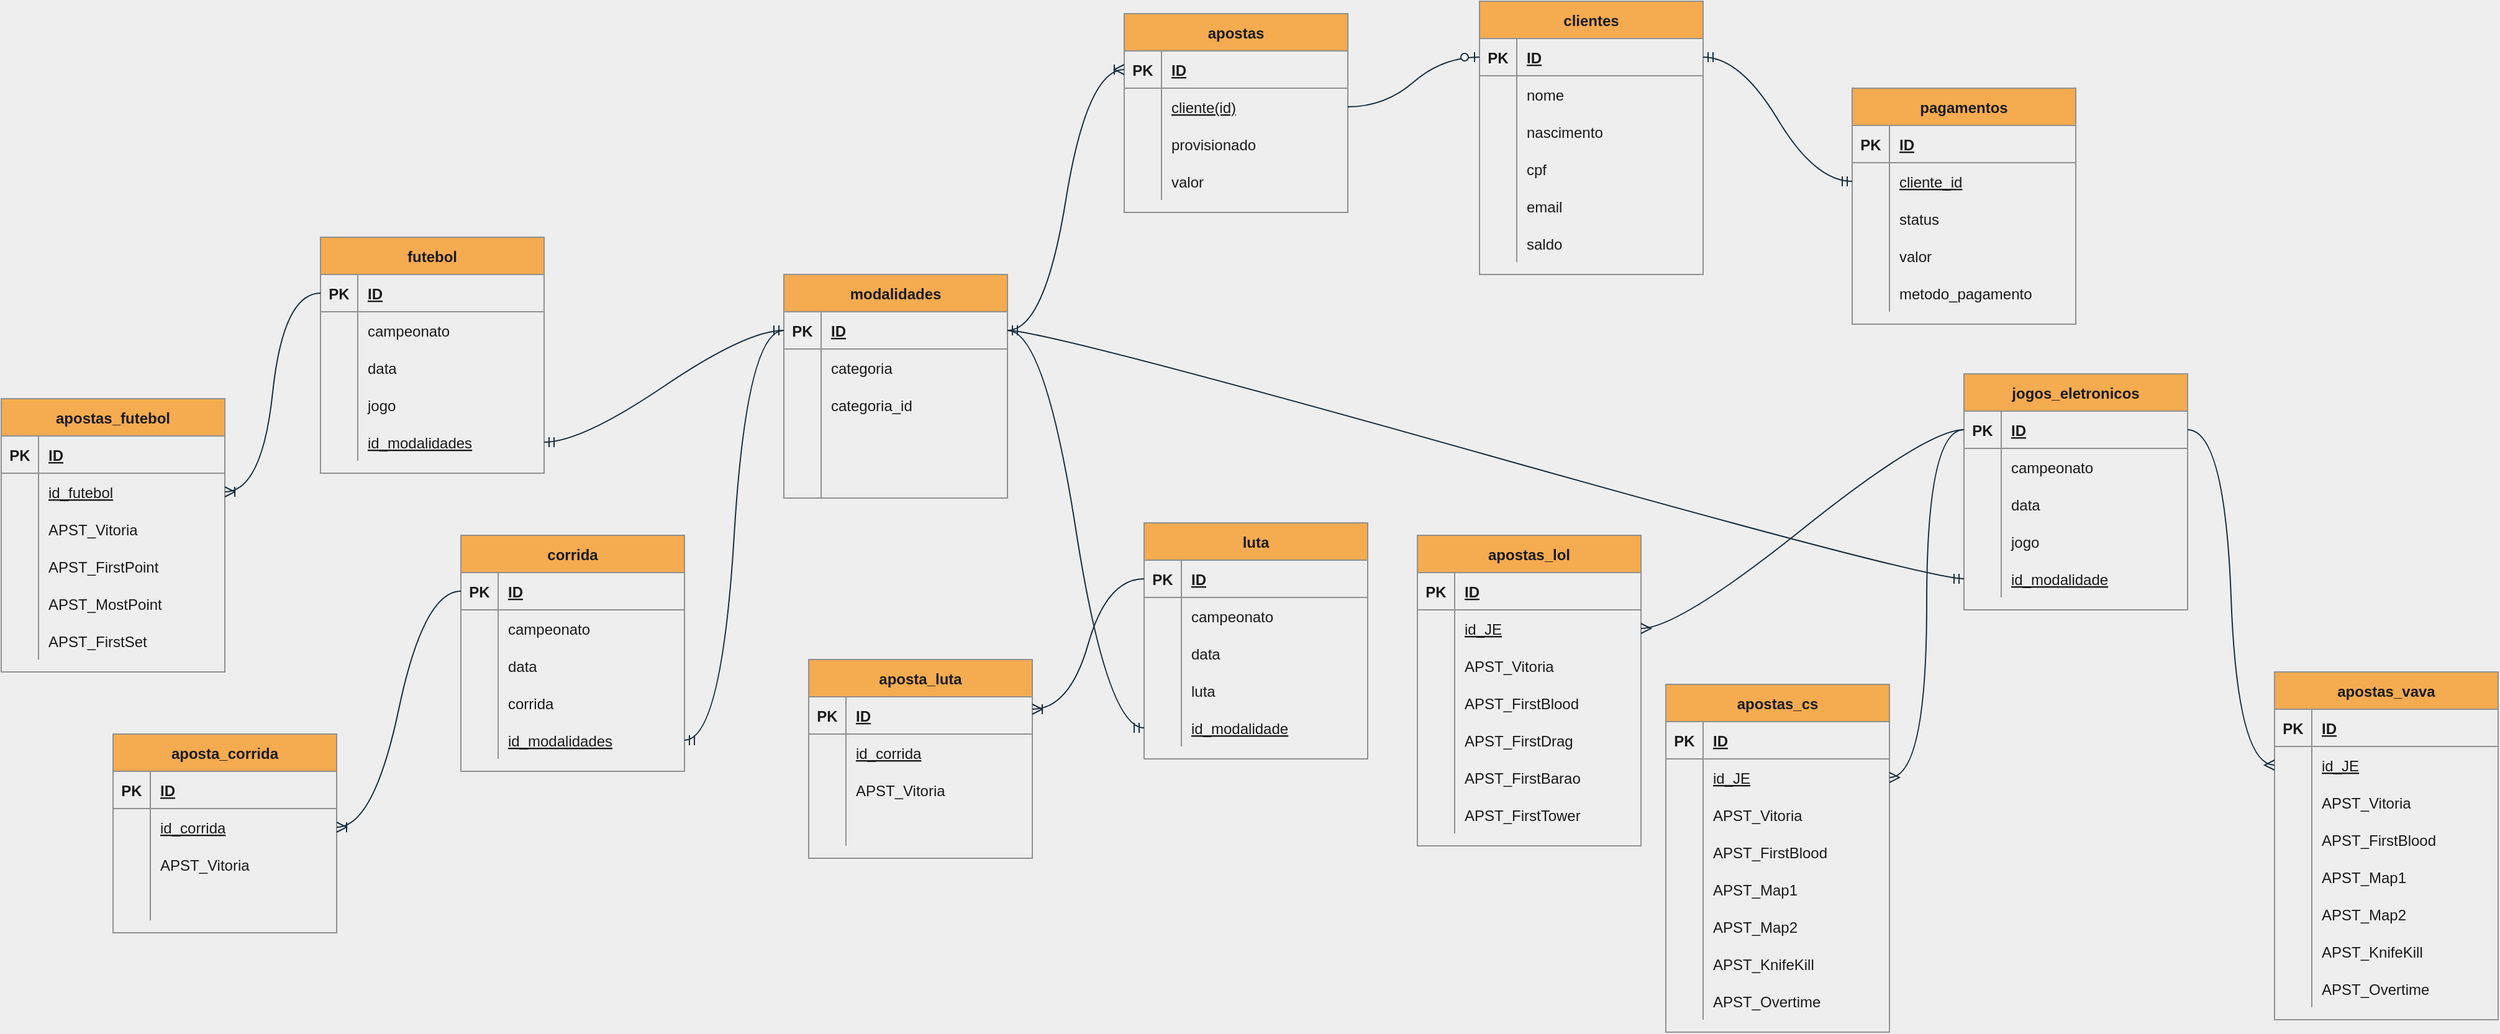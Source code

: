 <mxfile version="20.2.7" type="device"><diagram id="yUM_6GgtUD08abJ1UiyA" name="Página-1"><mxGraphModel dx="1902" dy="522" grid="1" gridSize="10" guides="1" tooltips="1" connect="1" arrows="1" fold="1" page="0" pageScale="1" pageWidth="827" pageHeight="1169" background="#EEEEEE" math="0" shadow="0"><root><mxCell id="0"/><mxCell id="1" parent="0"/><mxCell id="8RGEK-PZmtRkvSpShiGv-1" value="apostas" style="shape=table;startSize=30;container=1;collapsible=1;childLayout=tableLayout;fixedRows=1;rowLines=0;fontStyle=1;align=center;resizeLast=1;fillColor=#F5AB50;strokeColor=#909090;fontColor=#1A1A1A;rounded=0;" parent="1" vertex="1"><mxGeometry x="234" y="80" width="180" height="160" as="geometry"/></mxCell><mxCell id="8RGEK-PZmtRkvSpShiGv-2" value="" style="shape=tableRow;horizontal=0;startSize=0;swimlaneHead=0;swimlaneBody=0;fillColor=none;collapsible=0;dropTarget=0;points=[[0,0.5],[1,0.5]];portConstraint=eastwest;top=0;left=0;right=0;bottom=1;strokeColor=#909090;fontColor=#1A1A1A;rounded=0;" parent="8RGEK-PZmtRkvSpShiGv-1" vertex="1"><mxGeometry y="30" width="180" height="30" as="geometry"/></mxCell><mxCell id="8RGEK-PZmtRkvSpShiGv-3" value="PK" style="shape=partialRectangle;connectable=0;fillColor=none;top=0;left=0;bottom=0;right=0;fontStyle=1;overflow=hidden;strokeColor=#909090;fontColor=#1A1A1A;rounded=0;" parent="8RGEK-PZmtRkvSpShiGv-2" vertex="1"><mxGeometry width="30" height="30" as="geometry"><mxRectangle width="30" height="30" as="alternateBounds"/></mxGeometry></mxCell><mxCell id="8RGEK-PZmtRkvSpShiGv-4" value="ID" style="shape=partialRectangle;connectable=0;fillColor=none;top=0;left=0;bottom=0;right=0;align=left;spacingLeft=6;fontStyle=5;overflow=hidden;strokeColor=#909090;fontColor=#1A1A1A;rounded=0;" parent="8RGEK-PZmtRkvSpShiGv-2" vertex="1"><mxGeometry x="30" width="150" height="30" as="geometry"><mxRectangle width="150" height="30" as="alternateBounds"/></mxGeometry></mxCell><mxCell id="8RGEK-PZmtRkvSpShiGv-5" value="" style="shape=tableRow;horizontal=0;startSize=0;swimlaneHead=0;swimlaneBody=0;fillColor=none;collapsible=0;dropTarget=0;points=[[0,0.5],[1,0.5]];portConstraint=eastwest;top=0;left=0;right=0;bottom=0;strokeColor=#909090;fontColor=#1A1A1A;rounded=0;" parent="8RGEK-PZmtRkvSpShiGv-1" vertex="1"><mxGeometry y="60" width="180" height="30" as="geometry"/></mxCell><mxCell id="8RGEK-PZmtRkvSpShiGv-6" value="" style="shape=partialRectangle;connectable=0;fillColor=none;top=0;left=0;bottom=0;right=0;editable=1;overflow=hidden;strokeColor=#909090;fontColor=#1A1A1A;rounded=0;" parent="8RGEK-PZmtRkvSpShiGv-5" vertex="1"><mxGeometry width="30" height="30" as="geometry"><mxRectangle width="30" height="30" as="alternateBounds"/></mxGeometry></mxCell><mxCell id="8RGEK-PZmtRkvSpShiGv-7" value="cliente(id)" style="shape=partialRectangle;connectable=0;fillColor=none;top=0;left=0;bottom=0;right=0;align=left;spacingLeft=6;overflow=hidden;fontStyle=4;strokeColor=#909090;fontColor=#1A1A1A;rounded=0;" parent="8RGEK-PZmtRkvSpShiGv-5" vertex="1"><mxGeometry x="30" width="150" height="30" as="geometry"><mxRectangle width="150" height="30" as="alternateBounds"/></mxGeometry></mxCell><mxCell id="8RGEK-PZmtRkvSpShiGv-8" value="" style="shape=tableRow;horizontal=0;startSize=0;swimlaneHead=0;swimlaneBody=0;fillColor=none;collapsible=0;dropTarget=0;points=[[0,0.5],[1,0.5]];portConstraint=eastwest;top=0;left=0;right=0;bottom=0;strokeColor=#909090;fontColor=#1A1A1A;rounded=0;" parent="8RGEK-PZmtRkvSpShiGv-1" vertex="1"><mxGeometry y="90" width="180" height="30" as="geometry"/></mxCell><mxCell id="8RGEK-PZmtRkvSpShiGv-9" value="" style="shape=partialRectangle;connectable=0;fillColor=none;top=0;left=0;bottom=0;right=0;editable=1;overflow=hidden;strokeColor=#909090;fontColor=#1A1A1A;rounded=0;" parent="8RGEK-PZmtRkvSpShiGv-8" vertex="1"><mxGeometry width="30" height="30" as="geometry"><mxRectangle width="30" height="30" as="alternateBounds"/></mxGeometry></mxCell><mxCell id="8RGEK-PZmtRkvSpShiGv-10" value="provisionado" style="shape=partialRectangle;connectable=0;fillColor=none;top=0;left=0;bottom=0;right=0;align=left;spacingLeft=6;overflow=hidden;strokeColor=#909090;fontColor=#1A1A1A;rounded=0;" parent="8RGEK-PZmtRkvSpShiGv-8" vertex="1"><mxGeometry x="30" width="150" height="30" as="geometry"><mxRectangle width="150" height="30" as="alternateBounds"/></mxGeometry></mxCell><mxCell id="8RGEK-PZmtRkvSpShiGv-11" value="" style="shape=tableRow;horizontal=0;startSize=0;swimlaneHead=0;swimlaneBody=0;fillColor=none;collapsible=0;dropTarget=0;points=[[0,0.5],[1,0.5]];portConstraint=eastwest;top=0;left=0;right=0;bottom=0;strokeColor=#909090;fontColor=#1A1A1A;rounded=0;" parent="8RGEK-PZmtRkvSpShiGv-1" vertex="1"><mxGeometry y="120" width="180" height="30" as="geometry"/></mxCell><mxCell id="8RGEK-PZmtRkvSpShiGv-12" value="" style="shape=partialRectangle;connectable=0;fillColor=none;top=0;left=0;bottom=0;right=0;editable=1;overflow=hidden;strokeColor=#909090;fontColor=#1A1A1A;rounded=0;" parent="8RGEK-PZmtRkvSpShiGv-11" vertex="1"><mxGeometry width="30" height="30" as="geometry"><mxRectangle width="30" height="30" as="alternateBounds"/></mxGeometry></mxCell><mxCell id="8RGEK-PZmtRkvSpShiGv-13" value="valor" style="shape=partialRectangle;connectable=0;fillColor=none;top=0;left=0;bottom=0;right=0;align=left;spacingLeft=6;overflow=hidden;strokeColor=#909090;fontColor=#1A1A1A;rounded=0;" parent="8RGEK-PZmtRkvSpShiGv-11" vertex="1"><mxGeometry x="30" width="150" height="30" as="geometry"><mxRectangle width="150" height="30" as="alternateBounds"/></mxGeometry></mxCell><mxCell id="-XQoTz8rIJU0uK4MJ7rC-1" value="clientes" style="shape=table;startSize=30;container=1;collapsible=1;childLayout=tableLayout;fixedRows=1;rowLines=0;fontStyle=1;align=center;resizeLast=1;fillColor=#F5AB50;strokeColor=#909090;fontColor=#1A1A1A;rounded=0;" parent="1" vertex="1"><mxGeometry x="520" y="70" width="180" height="220" as="geometry"/></mxCell><mxCell id="-XQoTz8rIJU0uK4MJ7rC-2" value="" style="shape=tableRow;horizontal=0;startSize=0;swimlaneHead=0;swimlaneBody=0;fillColor=none;collapsible=0;dropTarget=0;points=[[0,0.5],[1,0.5]];portConstraint=eastwest;top=0;left=0;right=0;bottom=1;strokeColor=#909090;fontColor=#1A1A1A;rounded=0;" parent="-XQoTz8rIJU0uK4MJ7rC-1" vertex="1"><mxGeometry y="30" width="180" height="30" as="geometry"/></mxCell><mxCell id="-XQoTz8rIJU0uK4MJ7rC-3" value="PK" style="shape=partialRectangle;connectable=0;fillColor=none;top=0;left=0;bottom=0;right=0;fontStyle=1;overflow=hidden;strokeColor=#909090;fontColor=#1A1A1A;rounded=0;" parent="-XQoTz8rIJU0uK4MJ7rC-2" vertex="1"><mxGeometry width="30" height="30" as="geometry"><mxRectangle width="30" height="30" as="alternateBounds"/></mxGeometry></mxCell><mxCell id="-XQoTz8rIJU0uK4MJ7rC-4" value="ID" style="shape=partialRectangle;connectable=0;fillColor=none;top=0;left=0;bottom=0;right=0;align=left;spacingLeft=6;fontStyle=5;overflow=hidden;strokeColor=#909090;fontColor=#1A1A1A;rounded=0;" parent="-XQoTz8rIJU0uK4MJ7rC-2" vertex="1"><mxGeometry x="30" width="150" height="30" as="geometry"><mxRectangle width="150" height="30" as="alternateBounds"/></mxGeometry></mxCell><mxCell id="-XQoTz8rIJU0uK4MJ7rC-5" value="" style="shape=tableRow;horizontal=0;startSize=0;swimlaneHead=0;swimlaneBody=0;fillColor=none;collapsible=0;dropTarget=0;points=[[0,0.5],[1,0.5]];portConstraint=eastwest;top=0;left=0;right=0;bottom=0;strokeColor=#909090;fontColor=#1A1A1A;rounded=0;" parent="-XQoTz8rIJU0uK4MJ7rC-1" vertex="1"><mxGeometry y="60" width="180" height="30" as="geometry"/></mxCell><mxCell id="-XQoTz8rIJU0uK4MJ7rC-6" value="" style="shape=partialRectangle;connectable=0;fillColor=none;top=0;left=0;bottom=0;right=0;editable=1;overflow=hidden;strokeColor=#909090;fontColor=#1A1A1A;rounded=0;" parent="-XQoTz8rIJU0uK4MJ7rC-5" vertex="1"><mxGeometry width="30" height="30" as="geometry"><mxRectangle width="30" height="30" as="alternateBounds"/></mxGeometry></mxCell><mxCell id="-XQoTz8rIJU0uK4MJ7rC-7" value="nome" style="shape=partialRectangle;connectable=0;fillColor=none;top=0;left=0;bottom=0;right=0;align=left;spacingLeft=6;overflow=hidden;fontStyle=0;strokeColor=#909090;fontColor=#1A1A1A;rounded=0;" parent="-XQoTz8rIJU0uK4MJ7rC-5" vertex="1"><mxGeometry x="30" width="150" height="30" as="geometry"><mxRectangle width="150" height="30" as="alternateBounds"/></mxGeometry></mxCell><mxCell id="-XQoTz8rIJU0uK4MJ7rC-8" value="" style="shape=tableRow;horizontal=0;startSize=0;swimlaneHead=0;swimlaneBody=0;fillColor=none;collapsible=0;dropTarget=0;points=[[0,0.5],[1,0.5]];portConstraint=eastwest;top=0;left=0;right=0;bottom=0;strokeColor=#909090;fontColor=#1A1A1A;rounded=0;" parent="-XQoTz8rIJU0uK4MJ7rC-1" vertex="1"><mxGeometry y="90" width="180" height="30" as="geometry"/></mxCell><mxCell id="-XQoTz8rIJU0uK4MJ7rC-9" value="" style="shape=partialRectangle;connectable=0;fillColor=none;top=0;left=0;bottom=0;right=0;editable=1;overflow=hidden;strokeColor=#909090;fontColor=#1A1A1A;rounded=0;" parent="-XQoTz8rIJU0uK4MJ7rC-8" vertex="1"><mxGeometry width="30" height="30" as="geometry"><mxRectangle width="30" height="30" as="alternateBounds"/></mxGeometry></mxCell><mxCell id="-XQoTz8rIJU0uK4MJ7rC-10" value="nascimento" style="shape=partialRectangle;connectable=0;fillColor=none;top=0;left=0;bottom=0;right=0;align=left;spacingLeft=6;overflow=hidden;strokeColor=#909090;fontColor=#1A1A1A;rounded=0;" parent="-XQoTz8rIJU0uK4MJ7rC-8" vertex="1"><mxGeometry x="30" width="150" height="30" as="geometry"><mxRectangle width="150" height="30" as="alternateBounds"/></mxGeometry></mxCell><mxCell id="-XQoTz8rIJU0uK4MJ7rC-11" value="" style="shape=tableRow;horizontal=0;startSize=0;swimlaneHead=0;swimlaneBody=0;fillColor=none;collapsible=0;dropTarget=0;points=[[0,0.5],[1,0.5]];portConstraint=eastwest;top=0;left=0;right=0;bottom=0;strokeColor=#909090;fontColor=#1A1A1A;rounded=0;" parent="-XQoTz8rIJU0uK4MJ7rC-1" vertex="1"><mxGeometry y="120" width="180" height="30" as="geometry"/></mxCell><mxCell id="-XQoTz8rIJU0uK4MJ7rC-12" value="" style="shape=partialRectangle;connectable=0;fillColor=none;top=0;left=0;bottom=0;right=0;editable=1;overflow=hidden;strokeColor=#909090;fontColor=#1A1A1A;rounded=0;" parent="-XQoTz8rIJU0uK4MJ7rC-11" vertex="1"><mxGeometry width="30" height="30" as="geometry"><mxRectangle width="30" height="30" as="alternateBounds"/></mxGeometry></mxCell><mxCell id="-XQoTz8rIJU0uK4MJ7rC-13" value="cpf" style="shape=partialRectangle;connectable=0;fillColor=none;top=0;left=0;bottom=0;right=0;align=left;spacingLeft=6;overflow=hidden;strokeColor=#909090;fontColor=#1A1A1A;rounded=0;" parent="-XQoTz8rIJU0uK4MJ7rC-11" vertex="1"><mxGeometry x="30" width="150" height="30" as="geometry"><mxRectangle width="150" height="30" as="alternateBounds"/></mxGeometry></mxCell><mxCell id="-XQoTz8rIJU0uK4MJ7rC-14" value="" style="shape=tableRow;horizontal=0;startSize=0;swimlaneHead=0;swimlaneBody=0;fillColor=none;collapsible=0;dropTarget=0;points=[[0,0.5],[1,0.5]];portConstraint=eastwest;top=0;left=0;right=0;bottom=0;strokeColor=#909090;fontColor=#1A1A1A;rounded=0;" parent="-XQoTz8rIJU0uK4MJ7rC-1" vertex="1"><mxGeometry y="150" width="180" height="30" as="geometry"/></mxCell><mxCell id="-XQoTz8rIJU0uK4MJ7rC-15" value="" style="shape=partialRectangle;connectable=0;fillColor=none;top=0;left=0;bottom=0;right=0;editable=1;overflow=hidden;strokeColor=#909090;fontColor=#1A1A1A;rounded=0;" parent="-XQoTz8rIJU0uK4MJ7rC-14" vertex="1"><mxGeometry width="30" height="30" as="geometry"><mxRectangle width="30" height="30" as="alternateBounds"/></mxGeometry></mxCell><mxCell id="-XQoTz8rIJU0uK4MJ7rC-16" value="email" style="shape=partialRectangle;connectable=0;fillColor=none;top=0;left=0;bottom=0;right=0;align=left;spacingLeft=6;overflow=hidden;strokeColor=#909090;fontColor=#1A1A1A;rounded=0;" parent="-XQoTz8rIJU0uK4MJ7rC-14" vertex="1"><mxGeometry x="30" width="150" height="30" as="geometry"><mxRectangle width="150" height="30" as="alternateBounds"/></mxGeometry></mxCell><mxCell id="-XQoTz8rIJU0uK4MJ7rC-17" value="" style="shape=tableRow;horizontal=0;startSize=0;swimlaneHead=0;swimlaneBody=0;fillColor=none;collapsible=0;dropTarget=0;points=[[0,0.5],[1,0.5]];portConstraint=eastwest;top=0;left=0;right=0;bottom=0;strokeColor=#909090;fontColor=#1A1A1A;rounded=0;" parent="-XQoTz8rIJU0uK4MJ7rC-1" vertex="1"><mxGeometry y="180" width="180" height="30" as="geometry"/></mxCell><mxCell id="-XQoTz8rIJU0uK4MJ7rC-18" value="" style="shape=partialRectangle;connectable=0;fillColor=none;top=0;left=0;bottom=0;right=0;editable=1;overflow=hidden;strokeColor=#909090;fontColor=#1A1A1A;rounded=0;" parent="-XQoTz8rIJU0uK4MJ7rC-17" vertex="1"><mxGeometry width="30" height="30" as="geometry"><mxRectangle width="30" height="30" as="alternateBounds"/></mxGeometry></mxCell><mxCell id="-XQoTz8rIJU0uK4MJ7rC-19" value="saldo" style="shape=partialRectangle;connectable=0;fillColor=none;top=0;left=0;bottom=0;right=0;align=left;spacingLeft=6;overflow=hidden;strokeColor=#909090;fontColor=#1A1A1A;rounded=0;" parent="-XQoTz8rIJU0uK4MJ7rC-17" vertex="1"><mxGeometry x="30" width="150" height="30" as="geometry"><mxRectangle width="150" height="30" as="alternateBounds"/></mxGeometry></mxCell><mxCell id="-XQoTz8rIJU0uK4MJ7rC-20" value="pagamentos" style="shape=table;startSize=30;container=1;collapsible=1;childLayout=tableLayout;fixedRows=1;rowLines=0;fontStyle=1;align=center;resizeLast=1;fillColor=#F5AB50;strokeColor=#909090;fontColor=#1A1A1A;rounded=0;" parent="1" vertex="1"><mxGeometry x="820" y="140" width="180" height="190" as="geometry"/></mxCell><mxCell id="-XQoTz8rIJU0uK4MJ7rC-21" value="" style="shape=tableRow;horizontal=0;startSize=0;swimlaneHead=0;swimlaneBody=0;fillColor=none;collapsible=0;dropTarget=0;points=[[0,0.5],[1,0.5]];portConstraint=eastwest;top=0;left=0;right=0;bottom=1;strokeColor=#909090;fontColor=#1A1A1A;rounded=0;" parent="-XQoTz8rIJU0uK4MJ7rC-20" vertex="1"><mxGeometry y="30" width="180" height="30" as="geometry"/></mxCell><mxCell id="-XQoTz8rIJU0uK4MJ7rC-22" value="PK" style="shape=partialRectangle;connectable=0;fillColor=none;top=0;left=0;bottom=0;right=0;fontStyle=1;overflow=hidden;strokeColor=#909090;fontColor=#1A1A1A;rounded=0;" parent="-XQoTz8rIJU0uK4MJ7rC-21" vertex="1"><mxGeometry width="30" height="30" as="geometry"><mxRectangle width="30" height="30" as="alternateBounds"/></mxGeometry></mxCell><mxCell id="-XQoTz8rIJU0uK4MJ7rC-23" value="ID" style="shape=partialRectangle;connectable=0;fillColor=none;top=0;left=0;bottom=0;right=0;align=left;spacingLeft=6;fontStyle=5;overflow=hidden;strokeColor=#909090;fontColor=#1A1A1A;rounded=0;" parent="-XQoTz8rIJU0uK4MJ7rC-21" vertex="1"><mxGeometry x="30" width="150" height="30" as="geometry"><mxRectangle width="150" height="30" as="alternateBounds"/></mxGeometry></mxCell><mxCell id="-XQoTz8rIJU0uK4MJ7rC-24" value="" style="shape=tableRow;horizontal=0;startSize=0;swimlaneHead=0;swimlaneBody=0;fillColor=none;collapsible=0;dropTarget=0;points=[[0,0.5],[1,0.5]];portConstraint=eastwest;top=0;left=0;right=0;bottom=0;fontStyle=4;strokeColor=#909090;fontColor=#1A1A1A;rounded=0;" parent="-XQoTz8rIJU0uK4MJ7rC-20" vertex="1"><mxGeometry y="60" width="180" height="30" as="geometry"/></mxCell><mxCell id="-XQoTz8rIJU0uK4MJ7rC-25" value="" style="shape=partialRectangle;connectable=0;fillColor=none;top=0;left=0;bottom=0;right=0;editable=1;overflow=hidden;strokeColor=#909090;fontColor=#1A1A1A;rounded=0;" parent="-XQoTz8rIJU0uK4MJ7rC-24" vertex="1"><mxGeometry width="30" height="30" as="geometry"><mxRectangle width="30" height="30" as="alternateBounds"/></mxGeometry></mxCell><mxCell id="-XQoTz8rIJU0uK4MJ7rC-26" value="cliente_id" style="shape=partialRectangle;connectable=0;fillColor=none;top=0;left=0;bottom=0;right=0;align=left;spacingLeft=6;overflow=hidden;fontStyle=4;strokeColor=#909090;fontColor=#1A1A1A;rounded=0;" parent="-XQoTz8rIJU0uK4MJ7rC-24" vertex="1"><mxGeometry x="30" width="150" height="30" as="geometry"><mxRectangle width="150" height="30" as="alternateBounds"/></mxGeometry></mxCell><mxCell id="-XQoTz8rIJU0uK4MJ7rC-27" value="" style="shape=tableRow;horizontal=0;startSize=0;swimlaneHead=0;swimlaneBody=0;fillColor=none;collapsible=0;dropTarget=0;points=[[0,0.5],[1,0.5]];portConstraint=eastwest;top=0;left=0;right=0;bottom=0;strokeColor=#909090;fontColor=#1A1A1A;rounded=0;" parent="-XQoTz8rIJU0uK4MJ7rC-20" vertex="1"><mxGeometry y="90" width="180" height="30" as="geometry"/></mxCell><mxCell id="-XQoTz8rIJU0uK4MJ7rC-28" value="" style="shape=partialRectangle;connectable=0;fillColor=none;top=0;left=0;bottom=0;right=0;editable=1;overflow=hidden;strokeColor=#909090;fontColor=#1A1A1A;rounded=0;" parent="-XQoTz8rIJU0uK4MJ7rC-27" vertex="1"><mxGeometry width="30" height="30" as="geometry"><mxRectangle width="30" height="30" as="alternateBounds"/></mxGeometry></mxCell><mxCell id="-XQoTz8rIJU0uK4MJ7rC-29" value="status" style="shape=partialRectangle;connectable=0;fillColor=none;top=0;left=0;bottom=0;right=0;align=left;spacingLeft=6;overflow=hidden;strokeColor=#909090;fontColor=#1A1A1A;rounded=0;" parent="-XQoTz8rIJU0uK4MJ7rC-27" vertex="1"><mxGeometry x="30" width="150" height="30" as="geometry"><mxRectangle width="150" height="30" as="alternateBounds"/></mxGeometry></mxCell><mxCell id="-XQoTz8rIJU0uK4MJ7rC-30" value="" style="shape=tableRow;horizontal=0;startSize=0;swimlaneHead=0;swimlaneBody=0;fillColor=none;collapsible=0;dropTarget=0;points=[[0,0.5],[1,0.5]];portConstraint=eastwest;top=0;left=0;right=0;bottom=0;strokeColor=#909090;fontColor=#1A1A1A;rounded=0;" parent="-XQoTz8rIJU0uK4MJ7rC-20" vertex="1"><mxGeometry y="120" width="180" height="30" as="geometry"/></mxCell><mxCell id="-XQoTz8rIJU0uK4MJ7rC-31" value="" style="shape=partialRectangle;connectable=0;fillColor=none;top=0;left=0;bottom=0;right=0;editable=1;overflow=hidden;strokeColor=#909090;fontColor=#1A1A1A;rounded=0;" parent="-XQoTz8rIJU0uK4MJ7rC-30" vertex="1"><mxGeometry width="30" height="30" as="geometry"><mxRectangle width="30" height="30" as="alternateBounds"/></mxGeometry></mxCell><mxCell id="-XQoTz8rIJU0uK4MJ7rC-32" value="valor" style="shape=partialRectangle;connectable=0;fillColor=none;top=0;left=0;bottom=0;right=0;align=left;spacingLeft=6;overflow=hidden;strokeColor=#909090;fontColor=#1A1A1A;rounded=0;" parent="-XQoTz8rIJU0uK4MJ7rC-30" vertex="1"><mxGeometry x="30" width="150" height="30" as="geometry"><mxRectangle width="150" height="30" as="alternateBounds"/></mxGeometry></mxCell><mxCell id="-XQoTz8rIJU0uK4MJ7rC-33" value="" style="shape=tableRow;horizontal=0;startSize=0;swimlaneHead=0;swimlaneBody=0;fillColor=none;collapsible=0;dropTarget=0;points=[[0,0.5],[1,0.5]];portConstraint=eastwest;top=0;left=0;right=0;bottom=0;fontStyle=4;strokeColor=#909090;fontColor=#1A1A1A;rounded=0;" parent="-XQoTz8rIJU0uK4MJ7rC-20" vertex="1"><mxGeometry y="150" width="180" height="30" as="geometry"/></mxCell><mxCell id="-XQoTz8rIJU0uK4MJ7rC-34" value="" style="shape=partialRectangle;connectable=0;fillColor=none;top=0;left=0;bottom=0;right=0;editable=1;overflow=hidden;strokeColor=#909090;fontColor=#1A1A1A;rounded=0;" parent="-XQoTz8rIJU0uK4MJ7rC-33" vertex="1"><mxGeometry width="30" height="30" as="geometry"><mxRectangle width="30" height="30" as="alternateBounds"/></mxGeometry></mxCell><mxCell id="-XQoTz8rIJU0uK4MJ7rC-35" value="metodo_pagamento" style="shape=partialRectangle;connectable=0;fillColor=none;top=0;left=0;bottom=0;right=0;align=left;spacingLeft=6;overflow=hidden;fontStyle=0;strokeColor=#909090;fontColor=#1A1A1A;rounded=0;" parent="-XQoTz8rIJU0uK4MJ7rC-33" vertex="1"><mxGeometry x="30" width="150" height="30" as="geometry"><mxRectangle width="150" height="30" as="alternateBounds"/></mxGeometry></mxCell><mxCell id="-XQoTz8rIJU0uK4MJ7rC-36" value="" style="edgeStyle=entityRelationEdgeStyle;fontSize=12;html=1;endArrow=ERmandOne;startArrow=ERmandOne;entryX=0;entryY=0.5;entryDx=0;entryDy=0;exitX=1;exitY=0.5;exitDx=0;exitDy=0;labelBackgroundColor=#EEEEEE;strokeColor=#182E3E;fontColor=#1A1A1A;rounded=0;curved=1;" parent="1" source="-XQoTz8rIJU0uK4MJ7rC-2" target="-XQoTz8rIJU0uK4MJ7rC-24" edge="1"><mxGeometry width="100" height="100" relative="1" as="geometry"><mxPoint x="530" y="300" as="sourcePoint"/><mxPoint x="630" y="200" as="targetPoint"/></mxGeometry></mxCell><mxCell id="-XQoTz8rIJU0uK4MJ7rC-37" value="" style="edgeStyle=entityRelationEdgeStyle;fontSize=12;html=1;endArrow=ERzeroToOne;endFill=1;exitX=1;exitY=0.5;exitDx=0;exitDy=0;entryX=0;entryY=0.5;entryDx=0;entryDy=0;labelBackgroundColor=#EEEEEE;strokeColor=#182E3E;fontColor=#1A1A1A;rounded=0;curved=1;" parent="1" source="8RGEK-PZmtRkvSpShiGv-5" target="-XQoTz8rIJU0uK4MJ7rC-2" edge="1"><mxGeometry width="100" height="100" relative="1" as="geometry"><mxPoint x="430" y="170" as="sourcePoint"/><mxPoint x="630" y="200" as="targetPoint"/></mxGeometry></mxCell><mxCell id="-XQoTz8rIJU0uK4MJ7rC-38" value="modalidades" style="shape=table;startSize=30;container=1;collapsible=1;childLayout=tableLayout;fixedRows=1;rowLines=0;fontStyle=1;align=center;resizeLast=1;fillColor=#F5AB50;strokeColor=#909090;fontColor=#1A1A1A;rounded=0;" parent="1" vertex="1"><mxGeometry x="-40" y="290" width="180" height="180" as="geometry"/></mxCell><mxCell id="-XQoTz8rIJU0uK4MJ7rC-39" value="" style="shape=tableRow;horizontal=0;startSize=0;swimlaneHead=0;swimlaneBody=0;fillColor=none;collapsible=0;dropTarget=0;points=[[0,0.5],[1,0.5]];portConstraint=eastwest;top=0;left=0;right=0;bottom=1;strokeColor=#909090;fontColor=#1A1A1A;rounded=0;" parent="-XQoTz8rIJU0uK4MJ7rC-38" vertex="1"><mxGeometry y="30" width="180" height="30" as="geometry"/></mxCell><mxCell id="-XQoTz8rIJU0uK4MJ7rC-40" value="PK" style="shape=partialRectangle;connectable=0;fillColor=none;top=0;left=0;bottom=0;right=0;fontStyle=1;overflow=hidden;strokeColor=#909090;fontColor=#1A1A1A;rounded=0;" parent="-XQoTz8rIJU0uK4MJ7rC-39" vertex="1"><mxGeometry width="30" height="30" as="geometry"><mxRectangle width="30" height="30" as="alternateBounds"/></mxGeometry></mxCell><mxCell id="-XQoTz8rIJU0uK4MJ7rC-41" value="ID" style="shape=partialRectangle;connectable=0;fillColor=none;top=0;left=0;bottom=0;right=0;align=left;spacingLeft=6;fontStyle=5;overflow=hidden;strokeColor=#909090;fontColor=#1A1A1A;rounded=0;" parent="-XQoTz8rIJU0uK4MJ7rC-39" vertex="1"><mxGeometry x="30" width="150" height="30" as="geometry"><mxRectangle width="150" height="30" as="alternateBounds"/></mxGeometry></mxCell><mxCell id="-XQoTz8rIJU0uK4MJ7rC-42" value="" style="shape=tableRow;horizontal=0;startSize=0;swimlaneHead=0;swimlaneBody=0;fillColor=none;collapsible=0;dropTarget=0;points=[[0,0.5],[1,0.5]];portConstraint=eastwest;top=0;left=0;right=0;bottom=0;strokeColor=#909090;fontColor=#1A1A1A;rounded=0;" parent="-XQoTz8rIJU0uK4MJ7rC-38" vertex="1"><mxGeometry y="60" width="180" height="30" as="geometry"/></mxCell><mxCell id="-XQoTz8rIJU0uK4MJ7rC-43" value="" style="shape=partialRectangle;connectable=0;fillColor=none;top=0;left=0;bottom=0;right=0;editable=1;overflow=hidden;strokeColor=#909090;fontColor=#1A1A1A;rounded=0;" parent="-XQoTz8rIJU0uK4MJ7rC-42" vertex="1"><mxGeometry width="30" height="30" as="geometry"><mxRectangle width="30" height="30" as="alternateBounds"/></mxGeometry></mxCell><mxCell id="-XQoTz8rIJU0uK4MJ7rC-44" value="categoria" style="shape=partialRectangle;connectable=0;fillColor=none;top=0;left=0;bottom=0;right=0;align=left;spacingLeft=6;overflow=hidden;fontStyle=0;strokeColor=#909090;fontColor=#1A1A1A;rounded=0;" parent="-XQoTz8rIJU0uK4MJ7rC-42" vertex="1"><mxGeometry x="30" width="150" height="30" as="geometry"><mxRectangle width="150" height="30" as="alternateBounds"/></mxGeometry></mxCell><mxCell id="-XQoTz8rIJU0uK4MJ7rC-45" value="" style="shape=tableRow;horizontal=0;startSize=0;swimlaneHead=0;swimlaneBody=0;fillColor=none;collapsible=0;dropTarget=0;points=[[0,0.5],[1,0.5]];portConstraint=eastwest;top=0;left=0;right=0;bottom=0;strokeColor=#909090;fontColor=#1A1A1A;rounded=0;" parent="-XQoTz8rIJU0uK4MJ7rC-38" vertex="1"><mxGeometry y="90" width="180" height="30" as="geometry"/></mxCell><mxCell id="-XQoTz8rIJU0uK4MJ7rC-46" value="" style="shape=partialRectangle;connectable=0;fillColor=none;top=0;left=0;bottom=0;right=0;editable=1;overflow=hidden;strokeColor=#909090;fontColor=#1A1A1A;rounded=0;" parent="-XQoTz8rIJU0uK4MJ7rC-45" vertex="1"><mxGeometry width="30" height="30" as="geometry"><mxRectangle width="30" height="30" as="alternateBounds"/></mxGeometry></mxCell><mxCell id="-XQoTz8rIJU0uK4MJ7rC-47" value="categoria_id" style="shape=partialRectangle;connectable=0;fillColor=none;top=0;left=0;bottom=0;right=0;align=left;spacingLeft=6;overflow=hidden;strokeColor=#909090;fontColor=#1A1A1A;rounded=0;fontStyle=0" parent="-XQoTz8rIJU0uK4MJ7rC-45" vertex="1"><mxGeometry x="30" width="150" height="30" as="geometry"><mxRectangle width="150" height="30" as="alternateBounds"/></mxGeometry></mxCell><mxCell id="-XQoTz8rIJU0uK4MJ7rC-48" value="" style="shape=tableRow;horizontal=0;startSize=0;swimlaneHead=0;swimlaneBody=0;fillColor=none;collapsible=0;dropTarget=0;points=[[0,0.5],[1,0.5]];portConstraint=eastwest;top=0;left=0;right=0;bottom=0;strokeColor=#909090;fontColor=#1A1A1A;rounded=0;" parent="-XQoTz8rIJU0uK4MJ7rC-38" vertex="1"><mxGeometry y="120" width="180" height="30" as="geometry"/></mxCell><mxCell id="-XQoTz8rIJU0uK4MJ7rC-49" value="" style="shape=partialRectangle;connectable=0;fillColor=none;top=0;left=0;bottom=0;right=0;editable=1;overflow=hidden;strokeColor=#909090;fontColor=#1A1A1A;rounded=0;" parent="-XQoTz8rIJU0uK4MJ7rC-48" vertex="1"><mxGeometry width="30" height="30" as="geometry"><mxRectangle width="30" height="30" as="alternateBounds"/></mxGeometry></mxCell><mxCell id="-XQoTz8rIJU0uK4MJ7rC-50" value="" style="shape=partialRectangle;connectable=0;fillColor=none;top=0;left=0;bottom=0;right=0;align=left;spacingLeft=6;overflow=hidden;strokeColor=#909090;fontColor=#1A1A1A;rounded=0;fontStyle=4" parent="-XQoTz8rIJU0uK4MJ7rC-48" vertex="1"><mxGeometry x="30" width="150" height="30" as="geometry"><mxRectangle width="150" height="30" as="alternateBounds"/></mxGeometry></mxCell><mxCell id="-XQoTz8rIJU0uK4MJ7rC-289" value="" style="shape=tableRow;horizontal=0;startSize=0;swimlaneHead=0;swimlaneBody=0;fillColor=none;collapsible=0;dropTarget=0;points=[[0,0.5],[1,0.5]];portConstraint=eastwest;top=0;left=0;right=0;bottom=0;strokeColor=#909090;fontColor=#1A1A1A;rounded=0;" parent="-XQoTz8rIJU0uK4MJ7rC-38" vertex="1"><mxGeometry y="150" width="180" height="30" as="geometry"/></mxCell><mxCell id="-XQoTz8rIJU0uK4MJ7rC-290" value="" style="shape=partialRectangle;connectable=0;fillColor=none;top=0;left=0;bottom=0;right=0;editable=1;overflow=hidden;strokeColor=#909090;fontColor=#1A1A1A;rounded=0;" parent="-XQoTz8rIJU0uK4MJ7rC-289" vertex="1"><mxGeometry width="30" height="30" as="geometry"><mxRectangle width="30" height="30" as="alternateBounds"/></mxGeometry></mxCell><mxCell id="-XQoTz8rIJU0uK4MJ7rC-291" value="" style="shape=partialRectangle;connectable=0;fillColor=none;top=0;left=0;bottom=0;right=0;align=left;spacingLeft=6;overflow=hidden;strokeColor=#909090;fontColor=#1A1A1A;rounded=0;fontStyle=4" parent="-XQoTz8rIJU0uK4MJ7rC-289" vertex="1"><mxGeometry x="30" width="150" height="30" as="geometry"><mxRectangle width="150" height="30" as="alternateBounds"/></mxGeometry></mxCell><mxCell id="-XQoTz8rIJU0uK4MJ7rC-51" value="" style="edgeStyle=entityRelationEdgeStyle;fontSize=12;html=1;endArrow=ERoneToMany;exitX=1;exitY=0.5;exitDx=0;exitDy=0;entryX=0;entryY=0.5;entryDx=0;entryDy=0;labelBackgroundColor=#EEEEEE;strokeColor=#182E3E;fontColor=#1A1A1A;rounded=0;curved=1;" parent="1" source="-XQoTz8rIJU0uK4MJ7rC-39" target="8RGEK-PZmtRkvSpShiGv-2" edge="1"><mxGeometry width="100" height="100" relative="1" as="geometry"><mxPoint x="330" y="260" as="sourcePoint"/><mxPoint x="430" y="160" as="targetPoint"/></mxGeometry></mxCell><mxCell id="-XQoTz8rIJU0uK4MJ7rC-52" value="jogos_eletronicos" style="shape=table;startSize=30;container=1;collapsible=1;childLayout=tableLayout;fixedRows=1;rowLines=0;fontStyle=1;align=center;resizeLast=1;fillColor=#F5AB50;strokeColor=#909090;fontColor=#1A1A1A;rounded=0;" parent="1" vertex="1"><mxGeometry x="910" y="370" width="180" height="190" as="geometry"/></mxCell><mxCell id="-XQoTz8rIJU0uK4MJ7rC-53" value="" style="shape=tableRow;horizontal=0;startSize=0;swimlaneHead=0;swimlaneBody=0;fillColor=none;collapsible=0;dropTarget=0;points=[[0,0.5],[1,0.5]];portConstraint=eastwest;top=0;left=0;right=0;bottom=1;strokeColor=#909090;fontColor=#1A1A1A;rounded=0;" parent="-XQoTz8rIJU0uK4MJ7rC-52" vertex="1"><mxGeometry y="30" width="180" height="30" as="geometry"/></mxCell><mxCell id="-XQoTz8rIJU0uK4MJ7rC-54" value="PK" style="shape=partialRectangle;connectable=0;fillColor=none;top=0;left=0;bottom=0;right=0;fontStyle=1;overflow=hidden;strokeColor=#909090;fontColor=#1A1A1A;rounded=0;" parent="-XQoTz8rIJU0uK4MJ7rC-53" vertex="1"><mxGeometry width="30" height="30" as="geometry"><mxRectangle width="30" height="30" as="alternateBounds"/></mxGeometry></mxCell><mxCell id="-XQoTz8rIJU0uK4MJ7rC-55" value="ID" style="shape=partialRectangle;connectable=0;fillColor=none;top=0;left=0;bottom=0;right=0;align=left;spacingLeft=6;fontStyle=5;overflow=hidden;strokeColor=#909090;fontColor=#1A1A1A;rounded=0;" parent="-XQoTz8rIJU0uK4MJ7rC-53" vertex="1"><mxGeometry x="30" width="150" height="30" as="geometry"><mxRectangle width="150" height="30" as="alternateBounds"/></mxGeometry></mxCell><mxCell id="-XQoTz8rIJU0uK4MJ7rC-56" value="" style="shape=tableRow;horizontal=0;startSize=0;swimlaneHead=0;swimlaneBody=0;fillColor=none;collapsible=0;dropTarget=0;points=[[0,0.5],[1,0.5]];portConstraint=eastwest;top=0;left=0;right=0;bottom=0;strokeColor=#909090;fontColor=#1A1A1A;rounded=0;" parent="-XQoTz8rIJU0uK4MJ7rC-52" vertex="1"><mxGeometry y="60" width="180" height="30" as="geometry"/></mxCell><mxCell id="-XQoTz8rIJU0uK4MJ7rC-57" value="" style="shape=partialRectangle;connectable=0;fillColor=none;top=0;left=0;bottom=0;right=0;editable=1;overflow=hidden;strokeColor=#909090;fontColor=#1A1A1A;rounded=0;" parent="-XQoTz8rIJU0uK4MJ7rC-56" vertex="1"><mxGeometry width="30" height="30" as="geometry"><mxRectangle width="30" height="30" as="alternateBounds"/></mxGeometry></mxCell><mxCell id="-XQoTz8rIJU0uK4MJ7rC-58" value="campeonato" style="shape=partialRectangle;connectable=0;fillColor=none;top=0;left=0;bottom=0;right=0;align=left;spacingLeft=6;overflow=hidden;fontStyle=0;strokeColor=#909090;fontColor=#1A1A1A;rounded=0;" parent="-XQoTz8rIJU0uK4MJ7rC-56" vertex="1"><mxGeometry x="30" width="150" height="30" as="geometry"><mxRectangle width="150" height="30" as="alternateBounds"/></mxGeometry></mxCell><mxCell id="-XQoTz8rIJU0uK4MJ7rC-59" value="" style="shape=tableRow;horizontal=0;startSize=0;swimlaneHead=0;swimlaneBody=0;fillColor=none;collapsible=0;dropTarget=0;points=[[0,0.5],[1,0.5]];portConstraint=eastwest;top=0;left=0;right=0;bottom=0;strokeColor=#909090;fontColor=#1A1A1A;rounded=0;" parent="-XQoTz8rIJU0uK4MJ7rC-52" vertex="1"><mxGeometry y="90" width="180" height="30" as="geometry"/></mxCell><mxCell id="-XQoTz8rIJU0uK4MJ7rC-60" value="" style="shape=partialRectangle;connectable=0;fillColor=none;top=0;left=0;bottom=0;right=0;editable=1;overflow=hidden;strokeColor=#909090;fontColor=#1A1A1A;rounded=0;" parent="-XQoTz8rIJU0uK4MJ7rC-59" vertex="1"><mxGeometry width="30" height="30" as="geometry"><mxRectangle width="30" height="30" as="alternateBounds"/></mxGeometry></mxCell><mxCell id="-XQoTz8rIJU0uK4MJ7rC-61" value="data" style="shape=partialRectangle;connectable=0;fillColor=none;top=0;left=0;bottom=0;right=0;align=left;spacingLeft=6;overflow=hidden;strokeColor=#909090;fontColor=#1A1A1A;rounded=0;" parent="-XQoTz8rIJU0uK4MJ7rC-59" vertex="1"><mxGeometry x="30" width="150" height="30" as="geometry"><mxRectangle width="150" height="30" as="alternateBounds"/></mxGeometry></mxCell><mxCell id="-XQoTz8rIJU0uK4MJ7rC-62" value="" style="shape=tableRow;horizontal=0;startSize=0;swimlaneHead=0;swimlaneBody=0;fillColor=none;collapsible=0;dropTarget=0;points=[[0,0.5],[1,0.5]];portConstraint=eastwest;top=0;left=0;right=0;bottom=0;strokeColor=#909090;fontColor=#1A1A1A;rounded=0;" parent="-XQoTz8rIJU0uK4MJ7rC-52" vertex="1"><mxGeometry y="120" width="180" height="30" as="geometry"/></mxCell><mxCell id="-XQoTz8rIJU0uK4MJ7rC-63" value="" style="shape=partialRectangle;connectable=0;fillColor=none;top=0;left=0;bottom=0;right=0;editable=1;overflow=hidden;strokeColor=#909090;fontColor=#1A1A1A;rounded=0;" parent="-XQoTz8rIJU0uK4MJ7rC-62" vertex="1"><mxGeometry width="30" height="30" as="geometry"><mxRectangle width="30" height="30" as="alternateBounds"/></mxGeometry></mxCell><mxCell id="-XQoTz8rIJU0uK4MJ7rC-64" value="jogo" style="shape=partialRectangle;connectable=0;fillColor=none;top=0;left=0;bottom=0;right=0;align=left;spacingLeft=6;overflow=hidden;strokeColor=#909090;fontColor=#1A1A1A;rounded=0;" parent="-XQoTz8rIJU0uK4MJ7rC-62" vertex="1"><mxGeometry x="30" width="150" height="30" as="geometry"><mxRectangle width="150" height="30" as="alternateBounds"/></mxGeometry></mxCell><mxCell id="-XQoTz8rIJU0uK4MJ7rC-305" value="" style="shape=tableRow;horizontal=0;startSize=0;swimlaneHead=0;swimlaneBody=0;fillColor=none;collapsible=0;dropTarget=0;points=[[0,0.5],[1,0.5]];portConstraint=eastwest;top=0;left=0;right=0;bottom=0;strokeColor=#909090;fontColor=#1A1A1A;rounded=0;" parent="-XQoTz8rIJU0uK4MJ7rC-52" vertex="1"><mxGeometry y="150" width="180" height="30" as="geometry"/></mxCell><mxCell id="-XQoTz8rIJU0uK4MJ7rC-306" value="" style="shape=partialRectangle;connectable=0;fillColor=none;top=0;left=0;bottom=0;right=0;editable=1;overflow=hidden;strokeColor=#909090;fontColor=#1A1A1A;rounded=0;" parent="-XQoTz8rIJU0uK4MJ7rC-305" vertex="1"><mxGeometry width="30" height="30" as="geometry"><mxRectangle width="30" height="30" as="alternateBounds"/></mxGeometry></mxCell><mxCell id="-XQoTz8rIJU0uK4MJ7rC-307" value="id_modalidade" style="shape=partialRectangle;connectable=0;fillColor=none;top=0;left=0;bottom=0;right=0;align=left;spacingLeft=6;overflow=hidden;strokeColor=#909090;fontColor=#1A1A1A;rounded=0;fontStyle=4" parent="-XQoTz8rIJU0uK4MJ7rC-305" vertex="1"><mxGeometry x="30" width="150" height="30" as="geometry"><mxRectangle width="150" height="30" as="alternateBounds"/></mxGeometry></mxCell><mxCell id="-XQoTz8rIJU0uK4MJ7rC-78" value="apostas_vava" style="shape=table;startSize=30;container=1;collapsible=1;childLayout=tableLayout;fixedRows=1;rowLines=0;fontStyle=1;align=center;resizeLast=1;fillColor=#F5AB50;strokeColor=#909090;fontColor=#1A1A1A;rounded=0;" parent="1" vertex="1"><mxGeometry x="1160" y="610" width="180" height="280" as="geometry"/></mxCell><mxCell id="-XQoTz8rIJU0uK4MJ7rC-79" value="" style="shape=tableRow;horizontal=0;startSize=0;swimlaneHead=0;swimlaneBody=0;fillColor=none;collapsible=0;dropTarget=0;points=[[0,0.5],[1,0.5]];portConstraint=eastwest;top=0;left=0;right=0;bottom=1;strokeColor=#909090;fontColor=#1A1A1A;rounded=0;" parent="-XQoTz8rIJU0uK4MJ7rC-78" vertex="1"><mxGeometry y="30" width="180" height="30" as="geometry"/></mxCell><mxCell id="-XQoTz8rIJU0uK4MJ7rC-80" value="PK" style="shape=partialRectangle;connectable=0;fillColor=none;top=0;left=0;bottom=0;right=0;fontStyle=1;overflow=hidden;strokeColor=#909090;fontColor=#1A1A1A;rounded=0;" parent="-XQoTz8rIJU0uK4MJ7rC-79" vertex="1"><mxGeometry width="30" height="30" as="geometry"><mxRectangle width="30" height="30" as="alternateBounds"/></mxGeometry></mxCell><mxCell id="-XQoTz8rIJU0uK4MJ7rC-81" value="ID" style="shape=partialRectangle;connectable=0;fillColor=none;top=0;left=0;bottom=0;right=0;align=left;spacingLeft=6;fontStyle=5;overflow=hidden;strokeColor=#909090;fontColor=#1A1A1A;rounded=0;" parent="-XQoTz8rIJU0uK4MJ7rC-79" vertex="1"><mxGeometry x="30" width="150" height="30" as="geometry"><mxRectangle width="150" height="30" as="alternateBounds"/></mxGeometry></mxCell><mxCell id="-XQoTz8rIJU0uK4MJ7rC-82" value="" style="shape=tableRow;horizontal=0;startSize=0;swimlaneHead=0;swimlaneBody=0;fillColor=none;collapsible=0;dropTarget=0;points=[[0,0.5],[1,0.5]];portConstraint=eastwest;top=0;left=0;right=0;bottom=0;strokeColor=#909090;fontColor=#1A1A1A;rounded=0;" parent="-XQoTz8rIJU0uK4MJ7rC-78" vertex="1"><mxGeometry y="60" width="180" height="30" as="geometry"/></mxCell><mxCell id="-XQoTz8rIJU0uK4MJ7rC-83" value="" style="shape=partialRectangle;connectable=0;fillColor=none;top=0;left=0;bottom=0;right=0;editable=1;overflow=hidden;strokeColor=#909090;fontColor=#1A1A1A;rounded=0;" parent="-XQoTz8rIJU0uK4MJ7rC-82" vertex="1"><mxGeometry width="30" height="30" as="geometry"><mxRectangle width="30" height="30" as="alternateBounds"/></mxGeometry></mxCell><mxCell id="-XQoTz8rIJU0uK4MJ7rC-84" value="id_JE" style="shape=partialRectangle;connectable=0;fillColor=none;top=0;left=0;bottom=0;right=0;align=left;spacingLeft=6;overflow=hidden;fontStyle=4;strokeColor=#909090;fontColor=#1A1A1A;rounded=0;" parent="-XQoTz8rIJU0uK4MJ7rC-82" vertex="1"><mxGeometry x="30" width="150" height="30" as="geometry"><mxRectangle width="150" height="30" as="alternateBounds"/></mxGeometry></mxCell><mxCell id="-XQoTz8rIJU0uK4MJ7rC-85" value="" style="shape=tableRow;horizontal=0;startSize=0;swimlaneHead=0;swimlaneBody=0;fillColor=none;collapsible=0;dropTarget=0;points=[[0,0.5],[1,0.5]];portConstraint=eastwest;top=0;left=0;right=0;bottom=0;strokeColor=#909090;fontColor=#1A1A1A;rounded=0;" parent="-XQoTz8rIJU0uK4MJ7rC-78" vertex="1"><mxGeometry y="90" width="180" height="30" as="geometry"/></mxCell><mxCell id="-XQoTz8rIJU0uK4MJ7rC-86" value="" style="shape=partialRectangle;connectable=0;fillColor=none;top=0;left=0;bottom=0;right=0;editable=1;overflow=hidden;strokeColor=#909090;fontColor=#1A1A1A;rounded=0;" parent="-XQoTz8rIJU0uK4MJ7rC-85" vertex="1"><mxGeometry width="30" height="30" as="geometry"><mxRectangle width="30" height="30" as="alternateBounds"/></mxGeometry></mxCell><mxCell id="-XQoTz8rIJU0uK4MJ7rC-87" value="APST_Vitoria" style="shape=partialRectangle;connectable=0;fillColor=none;top=0;left=0;bottom=0;right=0;align=left;spacingLeft=6;overflow=hidden;strokeColor=#909090;fontColor=#1A1A1A;rounded=0;" parent="-XQoTz8rIJU0uK4MJ7rC-85" vertex="1"><mxGeometry x="30" width="150" height="30" as="geometry"><mxRectangle width="150" height="30" as="alternateBounds"/></mxGeometry></mxCell><mxCell id="-XQoTz8rIJU0uK4MJ7rC-88" value="" style="shape=tableRow;horizontal=0;startSize=0;swimlaneHead=0;swimlaneBody=0;fillColor=none;collapsible=0;dropTarget=0;points=[[0,0.5],[1,0.5]];portConstraint=eastwest;top=0;left=0;right=0;bottom=0;strokeColor=#909090;fontColor=#1A1A1A;rounded=0;" parent="-XQoTz8rIJU0uK4MJ7rC-78" vertex="1"><mxGeometry y="120" width="180" height="30" as="geometry"/></mxCell><mxCell id="-XQoTz8rIJU0uK4MJ7rC-89" value="" style="shape=partialRectangle;connectable=0;fillColor=none;top=0;left=0;bottom=0;right=0;editable=1;overflow=hidden;strokeColor=#909090;fontColor=#1A1A1A;rounded=0;" parent="-XQoTz8rIJU0uK4MJ7rC-88" vertex="1"><mxGeometry width="30" height="30" as="geometry"><mxRectangle width="30" height="30" as="alternateBounds"/></mxGeometry></mxCell><mxCell id="-XQoTz8rIJU0uK4MJ7rC-90" value="APST_FirstBlood" style="shape=partialRectangle;connectable=0;fillColor=none;top=0;left=0;bottom=0;right=0;align=left;spacingLeft=6;overflow=hidden;strokeColor=#909090;fontColor=#1A1A1A;rounded=0;" parent="-XQoTz8rIJU0uK4MJ7rC-88" vertex="1"><mxGeometry x="30" width="150" height="30" as="geometry"><mxRectangle width="150" height="30" as="alternateBounds"/></mxGeometry></mxCell><mxCell id="-XQoTz8rIJU0uK4MJ7rC-104" value="" style="shape=tableRow;horizontal=0;startSize=0;swimlaneHead=0;swimlaneBody=0;fillColor=none;collapsible=0;dropTarget=0;points=[[0,0.5],[1,0.5]];portConstraint=eastwest;top=0;left=0;right=0;bottom=0;strokeColor=#909090;fontColor=#1A1A1A;rounded=0;" parent="-XQoTz8rIJU0uK4MJ7rC-78" vertex="1"><mxGeometry y="150" width="180" height="30" as="geometry"/></mxCell><mxCell id="-XQoTz8rIJU0uK4MJ7rC-105" value="" style="shape=partialRectangle;connectable=0;fillColor=none;top=0;left=0;bottom=0;right=0;editable=1;overflow=hidden;strokeColor=#909090;fontColor=#1A1A1A;rounded=0;" parent="-XQoTz8rIJU0uK4MJ7rC-104" vertex="1"><mxGeometry width="30" height="30" as="geometry"><mxRectangle width="30" height="30" as="alternateBounds"/></mxGeometry></mxCell><mxCell id="-XQoTz8rIJU0uK4MJ7rC-106" value="APST_Map1" style="shape=partialRectangle;connectable=0;fillColor=none;top=0;left=0;bottom=0;right=0;align=left;spacingLeft=6;overflow=hidden;strokeColor=#909090;fontColor=#1A1A1A;rounded=0;" parent="-XQoTz8rIJU0uK4MJ7rC-104" vertex="1"><mxGeometry x="30" width="150" height="30" as="geometry"><mxRectangle width="150" height="30" as="alternateBounds"/></mxGeometry></mxCell><mxCell id="-XQoTz8rIJU0uK4MJ7rC-107" value="" style="shape=tableRow;horizontal=0;startSize=0;swimlaneHead=0;swimlaneBody=0;fillColor=none;collapsible=0;dropTarget=0;points=[[0,0.5],[1,0.5]];portConstraint=eastwest;top=0;left=0;right=0;bottom=0;strokeColor=#909090;fontColor=#1A1A1A;rounded=0;" parent="-XQoTz8rIJU0uK4MJ7rC-78" vertex="1"><mxGeometry y="180" width="180" height="30" as="geometry"/></mxCell><mxCell id="-XQoTz8rIJU0uK4MJ7rC-108" value="" style="shape=partialRectangle;connectable=0;fillColor=none;top=0;left=0;bottom=0;right=0;editable=1;overflow=hidden;strokeColor=#909090;fontColor=#1A1A1A;rounded=0;" parent="-XQoTz8rIJU0uK4MJ7rC-107" vertex="1"><mxGeometry width="30" height="30" as="geometry"><mxRectangle width="30" height="30" as="alternateBounds"/></mxGeometry></mxCell><mxCell id="-XQoTz8rIJU0uK4MJ7rC-109" value="APST_Map2" style="shape=partialRectangle;connectable=0;fillColor=none;top=0;left=0;bottom=0;right=0;align=left;spacingLeft=6;overflow=hidden;strokeColor=#909090;fontColor=#1A1A1A;rounded=0;" parent="-XQoTz8rIJU0uK4MJ7rC-107" vertex="1"><mxGeometry x="30" width="150" height="30" as="geometry"><mxRectangle width="150" height="30" as="alternateBounds"/></mxGeometry></mxCell><mxCell id="-XQoTz8rIJU0uK4MJ7rC-110" value="" style="shape=tableRow;horizontal=0;startSize=0;swimlaneHead=0;swimlaneBody=0;fillColor=none;collapsible=0;dropTarget=0;points=[[0,0.5],[1,0.5]];portConstraint=eastwest;top=0;left=0;right=0;bottom=0;strokeColor=#909090;fontColor=#1A1A1A;rounded=0;" parent="-XQoTz8rIJU0uK4MJ7rC-78" vertex="1"><mxGeometry y="210" width="180" height="30" as="geometry"/></mxCell><mxCell id="-XQoTz8rIJU0uK4MJ7rC-111" value="" style="shape=partialRectangle;connectable=0;fillColor=none;top=0;left=0;bottom=0;right=0;editable=1;overflow=hidden;strokeColor=#909090;fontColor=#1A1A1A;rounded=0;" parent="-XQoTz8rIJU0uK4MJ7rC-110" vertex="1"><mxGeometry width="30" height="30" as="geometry"><mxRectangle width="30" height="30" as="alternateBounds"/></mxGeometry></mxCell><mxCell id="-XQoTz8rIJU0uK4MJ7rC-112" value="APST_KnifeKill" style="shape=partialRectangle;connectable=0;fillColor=none;top=0;left=0;bottom=0;right=0;align=left;spacingLeft=6;overflow=hidden;strokeColor=#909090;fontColor=#1A1A1A;rounded=0;" parent="-XQoTz8rIJU0uK4MJ7rC-110" vertex="1"><mxGeometry x="30" width="150" height="30" as="geometry"><mxRectangle width="150" height="30" as="alternateBounds"/></mxGeometry></mxCell><mxCell id="-XQoTz8rIJU0uK4MJ7rC-113" value="" style="shape=tableRow;horizontal=0;startSize=0;swimlaneHead=0;swimlaneBody=0;fillColor=none;collapsible=0;dropTarget=0;points=[[0,0.5],[1,0.5]];portConstraint=eastwest;top=0;left=0;right=0;bottom=0;strokeColor=#909090;fontColor=#1A1A1A;rounded=0;" parent="-XQoTz8rIJU0uK4MJ7rC-78" vertex="1"><mxGeometry y="240" width="180" height="30" as="geometry"/></mxCell><mxCell id="-XQoTz8rIJU0uK4MJ7rC-114" value="" style="shape=partialRectangle;connectable=0;fillColor=none;top=0;left=0;bottom=0;right=0;editable=1;overflow=hidden;strokeColor=#909090;fontColor=#1A1A1A;rounded=0;" parent="-XQoTz8rIJU0uK4MJ7rC-113" vertex="1"><mxGeometry width="30" height="30" as="geometry"><mxRectangle width="30" height="30" as="alternateBounds"/></mxGeometry></mxCell><mxCell id="-XQoTz8rIJU0uK4MJ7rC-115" value="APST_Overtime" style="shape=partialRectangle;connectable=0;fillColor=none;top=0;left=0;bottom=0;right=0;align=left;spacingLeft=6;overflow=hidden;strokeColor=#909090;fontColor=#1A1A1A;rounded=0;" parent="-XQoTz8rIJU0uK4MJ7rC-113" vertex="1"><mxGeometry x="30" width="150" height="30" as="geometry"><mxRectangle width="150" height="30" as="alternateBounds"/></mxGeometry></mxCell><mxCell id="-XQoTz8rIJU0uK4MJ7rC-129" value="apostas_cs" style="shape=table;startSize=30;container=1;collapsible=1;childLayout=tableLayout;fixedRows=1;rowLines=0;fontStyle=1;align=center;resizeLast=1;fillColor=#F5AB50;strokeColor=#909090;fontColor=#1A1A1A;rounded=0;" parent="1" vertex="1"><mxGeometry x="670" y="620" width="180" height="280" as="geometry"/></mxCell><mxCell id="-XQoTz8rIJU0uK4MJ7rC-130" value="" style="shape=tableRow;horizontal=0;startSize=0;swimlaneHead=0;swimlaneBody=0;fillColor=none;collapsible=0;dropTarget=0;points=[[0,0.5],[1,0.5]];portConstraint=eastwest;top=0;left=0;right=0;bottom=1;strokeColor=#909090;fontColor=#1A1A1A;rounded=0;" parent="-XQoTz8rIJU0uK4MJ7rC-129" vertex="1"><mxGeometry y="30" width="180" height="30" as="geometry"/></mxCell><mxCell id="-XQoTz8rIJU0uK4MJ7rC-131" value="PK" style="shape=partialRectangle;connectable=0;fillColor=none;top=0;left=0;bottom=0;right=0;fontStyle=1;overflow=hidden;strokeColor=#909090;fontColor=#1A1A1A;rounded=0;" parent="-XQoTz8rIJU0uK4MJ7rC-130" vertex="1"><mxGeometry width="30" height="30" as="geometry"><mxRectangle width="30" height="30" as="alternateBounds"/></mxGeometry></mxCell><mxCell id="-XQoTz8rIJU0uK4MJ7rC-132" value="ID" style="shape=partialRectangle;connectable=0;fillColor=none;top=0;left=0;bottom=0;right=0;align=left;spacingLeft=6;fontStyle=5;overflow=hidden;strokeColor=#909090;fontColor=#1A1A1A;rounded=0;" parent="-XQoTz8rIJU0uK4MJ7rC-130" vertex="1"><mxGeometry x="30" width="150" height="30" as="geometry"><mxRectangle width="150" height="30" as="alternateBounds"/></mxGeometry></mxCell><mxCell id="-XQoTz8rIJU0uK4MJ7rC-133" value="" style="shape=tableRow;horizontal=0;startSize=0;swimlaneHead=0;swimlaneBody=0;fillColor=none;collapsible=0;dropTarget=0;points=[[0,0.5],[1,0.5]];portConstraint=eastwest;top=0;left=0;right=0;bottom=0;strokeColor=#909090;fontColor=#1A1A1A;rounded=0;" parent="-XQoTz8rIJU0uK4MJ7rC-129" vertex="1"><mxGeometry y="60" width="180" height="30" as="geometry"/></mxCell><mxCell id="-XQoTz8rIJU0uK4MJ7rC-134" value="" style="shape=partialRectangle;connectable=0;fillColor=none;top=0;left=0;bottom=0;right=0;editable=1;overflow=hidden;strokeColor=#909090;fontColor=#1A1A1A;rounded=0;" parent="-XQoTz8rIJU0uK4MJ7rC-133" vertex="1"><mxGeometry width="30" height="30" as="geometry"><mxRectangle width="30" height="30" as="alternateBounds"/></mxGeometry></mxCell><mxCell id="-XQoTz8rIJU0uK4MJ7rC-135" value="id_JE" style="shape=partialRectangle;connectable=0;fillColor=none;top=0;left=0;bottom=0;right=0;align=left;spacingLeft=6;overflow=hidden;fontStyle=4;strokeColor=#909090;fontColor=#1A1A1A;rounded=0;" parent="-XQoTz8rIJU0uK4MJ7rC-133" vertex="1"><mxGeometry x="30" width="150" height="30" as="geometry"><mxRectangle width="150" height="30" as="alternateBounds"/></mxGeometry></mxCell><mxCell id="-XQoTz8rIJU0uK4MJ7rC-136" value="" style="shape=tableRow;horizontal=0;startSize=0;swimlaneHead=0;swimlaneBody=0;fillColor=none;collapsible=0;dropTarget=0;points=[[0,0.5],[1,0.5]];portConstraint=eastwest;top=0;left=0;right=0;bottom=0;strokeColor=#909090;fontColor=#1A1A1A;rounded=0;" parent="-XQoTz8rIJU0uK4MJ7rC-129" vertex="1"><mxGeometry y="90" width="180" height="30" as="geometry"/></mxCell><mxCell id="-XQoTz8rIJU0uK4MJ7rC-137" value="" style="shape=partialRectangle;connectable=0;fillColor=none;top=0;left=0;bottom=0;right=0;editable=1;overflow=hidden;strokeColor=#909090;fontColor=#1A1A1A;rounded=0;" parent="-XQoTz8rIJU0uK4MJ7rC-136" vertex="1"><mxGeometry width="30" height="30" as="geometry"><mxRectangle width="30" height="30" as="alternateBounds"/></mxGeometry></mxCell><mxCell id="-XQoTz8rIJU0uK4MJ7rC-138" value="APST_Vitoria" style="shape=partialRectangle;connectable=0;fillColor=none;top=0;left=0;bottom=0;right=0;align=left;spacingLeft=6;overflow=hidden;strokeColor=#909090;fontColor=#1A1A1A;rounded=0;" parent="-XQoTz8rIJU0uK4MJ7rC-136" vertex="1"><mxGeometry x="30" width="150" height="30" as="geometry"><mxRectangle width="150" height="30" as="alternateBounds"/></mxGeometry></mxCell><mxCell id="-XQoTz8rIJU0uK4MJ7rC-139" value="" style="shape=tableRow;horizontal=0;startSize=0;swimlaneHead=0;swimlaneBody=0;fillColor=none;collapsible=0;dropTarget=0;points=[[0,0.5],[1,0.5]];portConstraint=eastwest;top=0;left=0;right=0;bottom=0;strokeColor=#909090;fontColor=#1A1A1A;rounded=0;" parent="-XQoTz8rIJU0uK4MJ7rC-129" vertex="1"><mxGeometry y="120" width="180" height="30" as="geometry"/></mxCell><mxCell id="-XQoTz8rIJU0uK4MJ7rC-140" value="" style="shape=partialRectangle;connectable=0;fillColor=none;top=0;left=0;bottom=0;right=0;editable=1;overflow=hidden;strokeColor=#909090;fontColor=#1A1A1A;rounded=0;" parent="-XQoTz8rIJU0uK4MJ7rC-139" vertex="1"><mxGeometry width="30" height="30" as="geometry"><mxRectangle width="30" height="30" as="alternateBounds"/></mxGeometry></mxCell><mxCell id="-XQoTz8rIJU0uK4MJ7rC-141" value="APST_FirstBlood" style="shape=partialRectangle;connectable=0;fillColor=none;top=0;left=0;bottom=0;right=0;align=left;spacingLeft=6;overflow=hidden;strokeColor=#909090;fontColor=#1A1A1A;rounded=0;" parent="-XQoTz8rIJU0uK4MJ7rC-139" vertex="1"><mxGeometry x="30" width="150" height="30" as="geometry"><mxRectangle width="150" height="30" as="alternateBounds"/></mxGeometry></mxCell><mxCell id="-XQoTz8rIJU0uK4MJ7rC-142" value="" style="shape=tableRow;horizontal=0;startSize=0;swimlaneHead=0;swimlaneBody=0;fillColor=none;collapsible=0;dropTarget=0;points=[[0,0.5],[1,0.5]];portConstraint=eastwest;top=0;left=0;right=0;bottom=0;strokeColor=#909090;fontColor=#1A1A1A;rounded=0;" parent="-XQoTz8rIJU0uK4MJ7rC-129" vertex="1"><mxGeometry y="150" width="180" height="30" as="geometry"/></mxCell><mxCell id="-XQoTz8rIJU0uK4MJ7rC-143" value="" style="shape=partialRectangle;connectable=0;fillColor=none;top=0;left=0;bottom=0;right=0;editable=1;overflow=hidden;strokeColor=#909090;fontColor=#1A1A1A;rounded=0;" parent="-XQoTz8rIJU0uK4MJ7rC-142" vertex="1"><mxGeometry width="30" height="30" as="geometry"><mxRectangle width="30" height="30" as="alternateBounds"/></mxGeometry></mxCell><mxCell id="-XQoTz8rIJU0uK4MJ7rC-144" value="APST_Map1" style="shape=partialRectangle;connectable=0;fillColor=none;top=0;left=0;bottom=0;right=0;align=left;spacingLeft=6;overflow=hidden;strokeColor=#909090;fontColor=#1A1A1A;rounded=0;" parent="-XQoTz8rIJU0uK4MJ7rC-142" vertex="1"><mxGeometry x="30" width="150" height="30" as="geometry"><mxRectangle width="150" height="30" as="alternateBounds"/></mxGeometry></mxCell><mxCell id="-XQoTz8rIJU0uK4MJ7rC-145" value="" style="shape=tableRow;horizontal=0;startSize=0;swimlaneHead=0;swimlaneBody=0;fillColor=none;collapsible=0;dropTarget=0;points=[[0,0.5],[1,0.5]];portConstraint=eastwest;top=0;left=0;right=0;bottom=0;strokeColor=#909090;fontColor=#1A1A1A;rounded=0;" parent="-XQoTz8rIJU0uK4MJ7rC-129" vertex="1"><mxGeometry y="180" width="180" height="30" as="geometry"/></mxCell><mxCell id="-XQoTz8rIJU0uK4MJ7rC-146" value="" style="shape=partialRectangle;connectable=0;fillColor=none;top=0;left=0;bottom=0;right=0;editable=1;overflow=hidden;strokeColor=#909090;fontColor=#1A1A1A;rounded=0;" parent="-XQoTz8rIJU0uK4MJ7rC-145" vertex="1"><mxGeometry width="30" height="30" as="geometry"><mxRectangle width="30" height="30" as="alternateBounds"/></mxGeometry></mxCell><mxCell id="-XQoTz8rIJU0uK4MJ7rC-147" value="APST_Map2" style="shape=partialRectangle;connectable=0;fillColor=none;top=0;left=0;bottom=0;right=0;align=left;spacingLeft=6;overflow=hidden;strokeColor=#909090;fontColor=#1A1A1A;rounded=0;" parent="-XQoTz8rIJU0uK4MJ7rC-145" vertex="1"><mxGeometry x="30" width="150" height="30" as="geometry"><mxRectangle width="150" height="30" as="alternateBounds"/></mxGeometry></mxCell><mxCell id="-XQoTz8rIJU0uK4MJ7rC-148" value="" style="shape=tableRow;horizontal=0;startSize=0;swimlaneHead=0;swimlaneBody=0;fillColor=none;collapsible=0;dropTarget=0;points=[[0,0.5],[1,0.5]];portConstraint=eastwest;top=0;left=0;right=0;bottom=0;strokeColor=#909090;fontColor=#1A1A1A;rounded=0;" parent="-XQoTz8rIJU0uK4MJ7rC-129" vertex="1"><mxGeometry y="210" width="180" height="30" as="geometry"/></mxCell><mxCell id="-XQoTz8rIJU0uK4MJ7rC-149" value="" style="shape=partialRectangle;connectable=0;fillColor=none;top=0;left=0;bottom=0;right=0;editable=1;overflow=hidden;strokeColor=#909090;fontColor=#1A1A1A;rounded=0;" parent="-XQoTz8rIJU0uK4MJ7rC-148" vertex="1"><mxGeometry width="30" height="30" as="geometry"><mxRectangle width="30" height="30" as="alternateBounds"/></mxGeometry></mxCell><mxCell id="-XQoTz8rIJU0uK4MJ7rC-150" value="APST_KnifeKill" style="shape=partialRectangle;connectable=0;fillColor=none;top=0;left=0;bottom=0;right=0;align=left;spacingLeft=6;overflow=hidden;strokeColor=#909090;fontColor=#1A1A1A;rounded=0;" parent="-XQoTz8rIJU0uK4MJ7rC-148" vertex="1"><mxGeometry x="30" width="150" height="30" as="geometry"><mxRectangle width="150" height="30" as="alternateBounds"/></mxGeometry></mxCell><mxCell id="-XQoTz8rIJU0uK4MJ7rC-151" value="" style="shape=tableRow;horizontal=0;startSize=0;swimlaneHead=0;swimlaneBody=0;fillColor=none;collapsible=0;dropTarget=0;points=[[0,0.5],[1,0.5]];portConstraint=eastwest;top=0;left=0;right=0;bottom=0;strokeColor=#909090;fontColor=#1A1A1A;rounded=0;" parent="-XQoTz8rIJU0uK4MJ7rC-129" vertex="1"><mxGeometry y="240" width="180" height="30" as="geometry"/></mxCell><mxCell id="-XQoTz8rIJU0uK4MJ7rC-152" value="" style="shape=partialRectangle;connectable=0;fillColor=none;top=0;left=0;bottom=0;right=0;editable=1;overflow=hidden;strokeColor=#909090;fontColor=#1A1A1A;rounded=0;" parent="-XQoTz8rIJU0uK4MJ7rC-151" vertex="1"><mxGeometry width="30" height="30" as="geometry"><mxRectangle width="30" height="30" as="alternateBounds"/></mxGeometry></mxCell><mxCell id="-XQoTz8rIJU0uK4MJ7rC-153" value="APST_Overtime" style="shape=partialRectangle;connectable=0;fillColor=none;top=0;left=0;bottom=0;right=0;align=left;spacingLeft=6;overflow=hidden;strokeColor=#909090;fontColor=#1A1A1A;rounded=0;" parent="-XQoTz8rIJU0uK4MJ7rC-151" vertex="1"><mxGeometry x="30" width="150" height="30" as="geometry"><mxRectangle width="150" height="30" as="alternateBounds"/></mxGeometry></mxCell><mxCell id="-XQoTz8rIJU0uK4MJ7rC-154" value="apostas_lol" style="shape=table;startSize=30;container=1;collapsible=1;childLayout=tableLayout;fixedRows=1;rowLines=0;fontStyle=1;align=center;resizeLast=1;fillColor=#F5AB50;strokeColor=#909090;fontColor=#1A1A1A;rounded=0;" parent="1" vertex="1"><mxGeometry x="470" y="500" width="180" height="250" as="geometry"/></mxCell><mxCell id="-XQoTz8rIJU0uK4MJ7rC-155" value="" style="shape=tableRow;horizontal=0;startSize=0;swimlaneHead=0;swimlaneBody=0;fillColor=none;collapsible=0;dropTarget=0;points=[[0,0.5],[1,0.5]];portConstraint=eastwest;top=0;left=0;right=0;bottom=1;strokeColor=#909090;fontColor=#1A1A1A;rounded=0;" parent="-XQoTz8rIJU0uK4MJ7rC-154" vertex="1"><mxGeometry y="30" width="180" height="30" as="geometry"/></mxCell><mxCell id="-XQoTz8rIJU0uK4MJ7rC-156" value="PK" style="shape=partialRectangle;connectable=0;fillColor=none;top=0;left=0;bottom=0;right=0;fontStyle=1;overflow=hidden;strokeColor=#909090;fontColor=#1A1A1A;rounded=0;" parent="-XQoTz8rIJU0uK4MJ7rC-155" vertex="1"><mxGeometry width="30" height="30" as="geometry"><mxRectangle width="30" height="30" as="alternateBounds"/></mxGeometry></mxCell><mxCell id="-XQoTz8rIJU0uK4MJ7rC-157" value="ID" style="shape=partialRectangle;connectable=0;fillColor=none;top=0;left=0;bottom=0;right=0;align=left;spacingLeft=6;fontStyle=5;overflow=hidden;strokeColor=#909090;fontColor=#1A1A1A;rounded=0;" parent="-XQoTz8rIJU0uK4MJ7rC-155" vertex="1"><mxGeometry x="30" width="150" height="30" as="geometry"><mxRectangle width="150" height="30" as="alternateBounds"/></mxGeometry></mxCell><mxCell id="-XQoTz8rIJU0uK4MJ7rC-158" value="" style="shape=tableRow;horizontal=0;startSize=0;swimlaneHead=0;swimlaneBody=0;fillColor=none;collapsible=0;dropTarget=0;points=[[0,0.5],[1,0.5]];portConstraint=eastwest;top=0;left=0;right=0;bottom=0;strokeColor=#909090;fontColor=#1A1A1A;rounded=0;" parent="-XQoTz8rIJU0uK4MJ7rC-154" vertex="1"><mxGeometry y="60" width="180" height="30" as="geometry"/></mxCell><mxCell id="-XQoTz8rIJU0uK4MJ7rC-159" value="" style="shape=partialRectangle;connectable=0;fillColor=none;top=0;left=0;bottom=0;right=0;editable=1;overflow=hidden;strokeColor=#909090;fontColor=#1A1A1A;rounded=0;" parent="-XQoTz8rIJU0uK4MJ7rC-158" vertex="1"><mxGeometry width="30" height="30" as="geometry"><mxRectangle width="30" height="30" as="alternateBounds"/></mxGeometry></mxCell><mxCell id="-XQoTz8rIJU0uK4MJ7rC-160" value="id_JE" style="shape=partialRectangle;connectable=0;fillColor=none;top=0;left=0;bottom=0;right=0;align=left;spacingLeft=6;overflow=hidden;fontStyle=4;strokeColor=#909090;fontColor=#1A1A1A;rounded=0;" parent="-XQoTz8rIJU0uK4MJ7rC-158" vertex="1"><mxGeometry x="30" width="150" height="30" as="geometry"><mxRectangle width="150" height="30" as="alternateBounds"/></mxGeometry></mxCell><mxCell id="-XQoTz8rIJU0uK4MJ7rC-161" value="" style="shape=tableRow;horizontal=0;startSize=0;swimlaneHead=0;swimlaneBody=0;fillColor=none;collapsible=0;dropTarget=0;points=[[0,0.5],[1,0.5]];portConstraint=eastwest;top=0;left=0;right=0;bottom=0;strokeColor=#909090;fontColor=#1A1A1A;rounded=0;" parent="-XQoTz8rIJU0uK4MJ7rC-154" vertex="1"><mxGeometry y="90" width="180" height="30" as="geometry"/></mxCell><mxCell id="-XQoTz8rIJU0uK4MJ7rC-162" value="" style="shape=partialRectangle;connectable=0;fillColor=none;top=0;left=0;bottom=0;right=0;editable=1;overflow=hidden;strokeColor=#909090;fontColor=#1A1A1A;rounded=0;" parent="-XQoTz8rIJU0uK4MJ7rC-161" vertex="1"><mxGeometry width="30" height="30" as="geometry"><mxRectangle width="30" height="30" as="alternateBounds"/></mxGeometry></mxCell><mxCell id="-XQoTz8rIJU0uK4MJ7rC-163" value="APST_Vitoria" style="shape=partialRectangle;connectable=0;fillColor=none;top=0;left=0;bottom=0;right=0;align=left;spacingLeft=6;overflow=hidden;strokeColor=#909090;fontColor=#1A1A1A;rounded=0;" parent="-XQoTz8rIJU0uK4MJ7rC-161" vertex="1"><mxGeometry x="30" width="150" height="30" as="geometry"><mxRectangle width="150" height="30" as="alternateBounds"/></mxGeometry></mxCell><mxCell id="-XQoTz8rIJU0uK4MJ7rC-164" value="" style="shape=tableRow;horizontal=0;startSize=0;swimlaneHead=0;swimlaneBody=0;fillColor=none;collapsible=0;dropTarget=0;points=[[0,0.5],[1,0.5]];portConstraint=eastwest;top=0;left=0;right=0;bottom=0;strokeColor=#909090;fontColor=#1A1A1A;rounded=0;" parent="-XQoTz8rIJU0uK4MJ7rC-154" vertex="1"><mxGeometry y="120" width="180" height="30" as="geometry"/></mxCell><mxCell id="-XQoTz8rIJU0uK4MJ7rC-165" value="" style="shape=partialRectangle;connectable=0;fillColor=none;top=0;left=0;bottom=0;right=0;editable=1;overflow=hidden;strokeColor=#909090;fontColor=#1A1A1A;rounded=0;" parent="-XQoTz8rIJU0uK4MJ7rC-164" vertex="1"><mxGeometry width="30" height="30" as="geometry"><mxRectangle width="30" height="30" as="alternateBounds"/></mxGeometry></mxCell><mxCell id="-XQoTz8rIJU0uK4MJ7rC-166" value="APST_FirstBlood" style="shape=partialRectangle;connectable=0;fillColor=none;top=0;left=0;bottom=0;right=0;align=left;spacingLeft=6;overflow=hidden;strokeColor=#909090;fontColor=#1A1A1A;rounded=0;" parent="-XQoTz8rIJU0uK4MJ7rC-164" vertex="1"><mxGeometry x="30" width="150" height="30" as="geometry"><mxRectangle width="150" height="30" as="alternateBounds"/></mxGeometry></mxCell><mxCell id="-XQoTz8rIJU0uK4MJ7rC-167" value="" style="shape=tableRow;horizontal=0;startSize=0;swimlaneHead=0;swimlaneBody=0;fillColor=none;collapsible=0;dropTarget=0;points=[[0,0.5],[1,0.5]];portConstraint=eastwest;top=0;left=0;right=0;bottom=0;strokeColor=#909090;fontColor=#1A1A1A;rounded=0;" parent="-XQoTz8rIJU0uK4MJ7rC-154" vertex="1"><mxGeometry y="150" width="180" height="30" as="geometry"/></mxCell><mxCell id="-XQoTz8rIJU0uK4MJ7rC-168" value="" style="shape=partialRectangle;connectable=0;fillColor=none;top=0;left=0;bottom=0;right=0;editable=1;overflow=hidden;strokeColor=#909090;fontColor=#1A1A1A;rounded=0;" parent="-XQoTz8rIJU0uK4MJ7rC-167" vertex="1"><mxGeometry width="30" height="30" as="geometry"><mxRectangle width="30" height="30" as="alternateBounds"/></mxGeometry></mxCell><mxCell id="-XQoTz8rIJU0uK4MJ7rC-169" value="APST_FirstDrag" style="shape=partialRectangle;connectable=0;fillColor=none;top=0;left=0;bottom=0;right=0;align=left;spacingLeft=6;overflow=hidden;strokeColor=#909090;fontColor=#1A1A1A;rounded=0;" parent="-XQoTz8rIJU0uK4MJ7rC-167" vertex="1"><mxGeometry x="30" width="150" height="30" as="geometry"><mxRectangle width="150" height="30" as="alternateBounds"/></mxGeometry></mxCell><mxCell id="-XQoTz8rIJU0uK4MJ7rC-179" value="" style="shape=tableRow;horizontal=0;startSize=0;swimlaneHead=0;swimlaneBody=0;fillColor=none;collapsible=0;dropTarget=0;points=[[0,0.5],[1,0.5]];portConstraint=eastwest;top=0;left=0;right=0;bottom=0;strokeColor=#909090;fontColor=#1A1A1A;rounded=0;" parent="-XQoTz8rIJU0uK4MJ7rC-154" vertex="1"><mxGeometry y="180" width="180" height="30" as="geometry"/></mxCell><mxCell id="-XQoTz8rIJU0uK4MJ7rC-180" value="" style="shape=partialRectangle;connectable=0;fillColor=none;top=0;left=0;bottom=0;right=0;editable=1;overflow=hidden;strokeColor=#909090;fontColor=#1A1A1A;rounded=0;" parent="-XQoTz8rIJU0uK4MJ7rC-179" vertex="1"><mxGeometry width="30" height="30" as="geometry"><mxRectangle width="30" height="30" as="alternateBounds"/></mxGeometry></mxCell><mxCell id="-XQoTz8rIJU0uK4MJ7rC-181" value="APST_FirstBarao" style="shape=partialRectangle;connectable=0;fillColor=none;top=0;left=0;bottom=0;right=0;align=left;spacingLeft=6;overflow=hidden;strokeColor=#909090;fontColor=#1A1A1A;rounded=0;" parent="-XQoTz8rIJU0uK4MJ7rC-179" vertex="1"><mxGeometry x="30" width="150" height="30" as="geometry"><mxRectangle width="150" height="30" as="alternateBounds"/></mxGeometry></mxCell><mxCell id="-XQoTz8rIJU0uK4MJ7rC-182" value="" style="shape=tableRow;horizontal=0;startSize=0;swimlaneHead=0;swimlaneBody=0;fillColor=none;collapsible=0;dropTarget=0;points=[[0,0.5],[1,0.5]];portConstraint=eastwest;top=0;left=0;right=0;bottom=0;strokeColor=#909090;fontColor=#1A1A1A;rounded=0;" parent="-XQoTz8rIJU0uK4MJ7rC-154" vertex="1"><mxGeometry y="210" width="180" height="30" as="geometry"/></mxCell><mxCell id="-XQoTz8rIJU0uK4MJ7rC-183" value="" style="shape=partialRectangle;connectable=0;fillColor=none;top=0;left=0;bottom=0;right=0;editable=1;overflow=hidden;strokeColor=#909090;fontColor=#1A1A1A;rounded=0;" parent="-XQoTz8rIJU0uK4MJ7rC-182" vertex="1"><mxGeometry width="30" height="30" as="geometry"><mxRectangle width="30" height="30" as="alternateBounds"/></mxGeometry></mxCell><mxCell id="-XQoTz8rIJU0uK4MJ7rC-184" value="APST_FirstTower" style="shape=partialRectangle;connectable=0;fillColor=none;top=0;left=0;bottom=0;right=0;align=left;spacingLeft=6;overflow=hidden;strokeColor=#909090;fontColor=#1A1A1A;rounded=0;" parent="-XQoTz8rIJU0uK4MJ7rC-182" vertex="1"><mxGeometry x="30" width="150" height="30" as="geometry"><mxRectangle width="150" height="30" as="alternateBounds"/></mxGeometry></mxCell><mxCell id="-XQoTz8rIJU0uK4MJ7rC-185" value="" style="edgeStyle=entityRelationEdgeStyle;fontSize=12;html=1;endArrow=ERmany;entryX=1;entryY=0.5;entryDx=0;entryDy=0;exitX=0;exitY=0.5;exitDx=0;exitDy=0;labelBackgroundColor=#EEEEEE;strokeColor=#182E3E;fontColor=#1A1A1A;rounded=0;curved=1;" parent="1" source="-XQoTz8rIJU0uK4MJ7rC-53" target="-XQoTz8rIJU0uK4MJ7rC-158" edge="1"><mxGeometry width="100" height="100" relative="1" as="geometry"><mxPoint x="720" y="800" as="sourcePoint"/><mxPoint x="820" y="700" as="targetPoint"/></mxGeometry></mxCell><mxCell id="-XQoTz8rIJU0uK4MJ7rC-187" value="" style="edgeStyle=entityRelationEdgeStyle;fontSize=12;html=1;endArrow=ERmany;entryX=1;entryY=0.5;entryDx=0;entryDy=0;exitX=0;exitY=0.5;exitDx=0;exitDy=0;labelBackgroundColor=#EEEEEE;strokeColor=#182E3E;fontColor=#1A1A1A;rounded=0;curved=1;" parent="1" source="-XQoTz8rIJU0uK4MJ7rC-53" target="-XQoTz8rIJU0uK4MJ7rC-133" edge="1"><mxGeometry width="100" height="100" relative="1" as="geometry"><mxPoint x="750" y="770" as="sourcePoint"/><mxPoint x="850" y="670" as="targetPoint"/></mxGeometry></mxCell><mxCell id="-XQoTz8rIJU0uK4MJ7rC-188" value="" style="edgeStyle=entityRelationEdgeStyle;fontSize=12;html=1;endArrow=ERmany;exitX=1;exitY=0.5;exitDx=0;exitDy=0;entryX=0;entryY=0.5;entryDx=0;entryDy=0;labelBackgroundColor=#EEEEEE;strokeColor=#182E3E;fontColor=#1A1A1A;rounded=0;curved=1;" parent="1" source="-XQoTz8rIJU0uK4MJ7rC-53" target="-XQoTz8rIJU0uK4MJ7rC-82" edge="1"><mxGeometry width="100" height="100" relative="1" as="geometry"><mxPoint x="990" y="830" as="sourcePoint"/><mxPoint x="1090" y="730" as="targetPoint"/></mxGeometry></mxCell><mxCell id="-XQoTz8rIJU0uK4MJ7rC-189" value="futebol" style="shape=table;startSize=30;container=1;collapsible=1;childLayout=tableLayout;fixedRows=1;rowLines=0;fontStyle=1;align=center;resizeLast=1;fillColor=#F5AB50;strokeColor=#909090;fontColor=#1A1A1A;rounded=0;" parent="1" vertex="1"><mxGeometry x="-413" y="260" width="180" height="190" as="geometry"/></mxCell><mxCell id="-XQoTz8rIJU0uK4MJ7rC-190" value="" style="shape=tableRow;horizontal=0;startSize=0;swimlaneHead=0;swimlaneBody=0;fillColor=none;collapsible=0;dropTarget=0;points=[[0,0.5],[1,0.5]];portConstraint=eastwest;top=0;left=0;right=0;bottom=1;strokeColor=#909090;fontColor=#1A1A1A;rounded=0;" parent="-XQoTz8rIJU0uK4MJ7rC-189" vertex="1"><mxGeometry y="30" width="180" height="30" as="geometry"/></mxCell><mxCell id="-XQoTz8rIJU0uK4MJ7rC-191" value="PK" style="shape=partialRectangle;connectable=0;fillColor=none;top=0;left=0;bottom=0;right=0;fontStyle=1;overflow=hidden;strokeColor=#909090;fontColor=#1A1A1A;rounded=0;" parent="-XQoTz8rIJU0uK4MJ7rC-190" vertex="1"><mxGeometry width="30" height="30" as="geometry"><mxRectangle width="30" height="30" as="alternateBounds"/></mxGeometry></mxCell><mxCell id="-XQoTz8rIJU0uK4MJ7rC-192" value="ID" style="shape=partialRectangle;connectable=0;fillColor=none;top=0;left=0;bottom=0;right=0;align=left;spacingLeft=6;fontStyle=5;overflow=hidden;strokeColor=#909090;fontColor=#1A1A1A;rounded=0;" parent="-XQoTz8rIJU0uK4MJ7rC-190" vertex="1"><mxGeometry x="30" width="150" height="30" as="geometry"><mxRectangle width="150" height="30" as="alternateBounds"/></mxGeometry></mxCell><mxCell id="-XQoTz8rIJU0uK4MJ7rC-193" value="" style="shape=tableRow;horizontal=0;startSize=0;swimlaneHead=0;swimlaneBody=0;fillColor=none;collapsible=0;dropTarget=0;points=[[0,0.5],[1,0.5]];portConstraint=eastwest;top=0;left=0;right=0;bottom=0;strokeColor=#909090;fontColor=#1A1A1A;rounded=0;" parent="-XQoTz8rIJU0uK4MJ7rC-189" vertex="1"><mxGeometry y="60" width="180" height="30" as="geometry"/></mxCell><mxCell id="-XQoTz8rIJU0uK4MJ7rC-194" value="" style="shape=partialRectangle;connectable=0;fillColor=none;top=0;left=0;bottom=0;right=0;editable=1;overflow=hidden;strokeColor=#909090;fontColor=#1A1A1A;rounded=0;" parent="-XQoTz8rIJU0uK4MJ7rC-193" vertex="1"><mxGeometry width="30" height="30" as="geometry"><mxRectangle width="30" height="30" as="alternateBounds"/></mxGeometry></mxCell><mxCell id="-XQoTz8rIJU0uK4MJ7rC-195" value="campeonato" style="shape=partialRectangle;connectable=0;fillColor=none;top=0;left=0;bottom=0;right=0;align=left;spacingLeft=6;overflow=hidden;fontStyle=0;strokeColor=#909090;fontColor=#1A1A1A;rounded=0;" parent="-XQoTz8rIJU0uK4MJ7rC-193" vertex="1"><mxGeometry x="30" width="150" height="30" as="geometry"><mxRectangle width="150" height="30" as="alternateBounds"/></mxGeometry></mxCell><mxCell id="-XQoTz8rIJU0uK4MJ7rC-196" value="" style="shape=tableRow;horizontal=0;startSize=0;swimlaneHead=0;swimlaneBody=0;fillColor=none;collapsible=0;dropTarget=0;points=[[0,0.5],[1,0.5]];portConstraint=eastwest;top=0;left=0;right=0;bottom=0;strokeColor=#909090;fontColor=#1A1A1A;rounded=0;" parent="-XQoTz8rIJU0uK4MJ7rC-189" vertex="1"><mxGeometry y="90" width="180" height="30" as="geometry"/></mxCell><mxCell id="-XQoTz8rIJU0uK4MJ7rC-197" value="" style="shape=partialRectangle;connectable=0;fillColor=none;top=0;left=0;bottom=0;right=0;editable=1;overflow=hidden;strokeColor=#909090;fontColor=#1A1A1A;rounded=0;" parent="-XQoTz8rIJU0uK4MJ7rC-196" vertex="1"><mxGeometry width="30" height="30" as="geometry"><mxRectangle width="30" height="30" as="alternateBounds"/></mxGeometry></mxCell><mxCell id="-XQoTz8rIJU0uK4MJ7rC-198" value="data" style="shape=partialRectangle;connectable=0;fillColor=none;top=0;left=0;bottom=0;right=0;align=left;spacingLeft=6;overflow=hidden;strokeColor=#909090;fontColor=#1A1A1A;rounded=0;" parent="-XQoTz8rIJU0uK4MJ7rC-196" vertex="1"><mxGeometry x="30" width="150" height="30" as="geometry"><mxRectangle width="150" height="30" as="alternateBounds"/></mxGeometry></mxCell><mxCell id="-XQoTz8rIJU0uK4MJ7rC-199" value="" style="shape=tableRow;horizontal=0;startSize=0;swimlaneHead=0;swimlaneBody=0;fillColor=none;collapsible=0;dropTarget=0;points=[[0,0.5],[1,0.5]];portConstraint=eastwest;top=0;left=0;right=0;bottom=0;strokeColor=#909090;fontColor=#1A1A1A;rounded=0;" parent="-XQoTz8rIJU0uK4MJ7rC-189" vertex="1"><mxGeometry y="120" width="180" height="30" as="geometry"/></mxCell><mxCell id="-XQoTz8rIJU0uK4MJ7rC-200" value="" style="shape=partialRectangle;connectable=0;fillColor=none;top=0;left=0;bottom=0;right=0;editable=1;overflow=hidden;strokeColor=#909090;fontColor=#1A1A1A;rounded=0;" parent="-XQoTz8rIJU0uK4MJ7rC-199" vertex="1"><mxGeometry width="30" height="30" as="geometry"><mxRectangle width="30" height="30" as="alternateBounds"/></mxGeometry></mxCell><mxCell id="-XQoTz8rIJU0uK4MJ7rC-201" value="jogo" style="shape=partialRectangle;connectable=0;fillColor=none;top=0;left=0;bottom=0;right=0;align=left;spacingLeft=6;overflow=hidden;strokeColor=#909090;fontColor=#1A1A1A;rounded=0;" parent="-XQoTz8rIJU0uK4MJ7rC-199" vertex="1"><mxGeometry x="30" width="150" height="30" as="geometry"><mxRectangle width="150" height="30" as="alternateBounds"/></mxGeometry></mxCell><mxCell id="-XQoTz8rIJU0uK4MJ7rC-295" value="" style="shape=tableRow;horizontal=0;startSize=0;swimlaneHead=0;swimlaneBody=0;fillColor=none;collapsible=0;dropTarget=0;points=[[0,0.5],[1,0.5]];portConstraint=eastwest;top=0;left=0;right=0;bottom=0;strokeColor=#909090;fontColor=#1A1A1A;rounded=0;" parent="-XQoTz8rIJU0uK4MJ7rC-189" vertex="1"><mxGeometry y="150" width="180" height="30" as="geometry"/></mxCell><mxCell id="-XQoTz8rIJU0uK4MJ7rC-296" value="" style="shape=partialRectangle;connectable=0;fillColor=none;top=0;left=0;bottom=0;right=0;editable=1;overflow=hidden;strokeColor=#909090;fontColor=#1A1A1A;rounded=0;" parent="-XQoTz8rIJU0uK4MJ7rC-295" vertex="1"><mxGeometry width="30" height="30" as="geometry"><mxRectangle width="30" height="30" as="alternateBounds"/></mxGeometry></mxCell><mxCell id="-XQoTz8rIJU0uK4MJ7rC-297" value="id_modalidades" style="shape=partialRectangle;connectable=0;fillColor=none;top=0;left=0;bottom=0;right=0;align=left;spacingLeft=6;overflow=hidden;strokeColor=#909090;fontColor=#1A1A1A;rounded=0;fontStyle=4" parent="-XQoTz8rIJU0uK4MJ7rC-295" vertex="1"><mxGeometry x="30" width="150" height="30" as="geometry"><mxRectangle width="150" height="30" as="alternateBounds"/></mxGeometry></mxCell><mxCell id="-XQoTz8rIJU0uK4MJ7rC-215" value="apostas_futebol" style="shape=table;startSize=30;container=1;collapsible=1;childLayout=tableLayout;fixedRows=1;rowLines=0;fontStyle=1;align=center;resizeLast=1;fillColor=#F5AB50;strokeColor=#909090;fontColor=#1A1A1A;rounded=0;" parent="1" vertex="1"><mxGeometry x="-670" y="390" width="180" height="220" as="geometry"/></mxCell><mxCell id="-XQoTz8rIJU0uK4MJ7rC-216" value="" style="shape=tableRow;horizontal=0;startSize=0;swimlaneHead=0;swimlaneBody=0;fillColor=none;collapsible=0;dropTarget=0;points=[[0,0.5],[1,0.5]];portConstraint=eastwest;top=0;left=0;right=0;bottom=1;strokeColor=#909090;fontColor=#1A1A1A;rounded=0;" parent="-XQoTz8rIJU0uK4MJ7rC-215" vertex="1"><mxGeometry y="30" width="180" height="30" as="geometry"/></mxCell><mxCell id="-XQoTz8rIJU0uK4MJ7rC-217" value="PK" style="shape=partialRectangle;connectable=0;fillColor=none;top=0;left=0;bottom=0;right=0;fontStyle=1;overflow=hidden;strokeColor=#909090;fontColor=#1A1A1A;rounded=0;" parent="-XQoTz8rIJU0uK4MJ7rC-216" vertex="1"><mxGeometry width="30" height="30" as="geometry"><mxRectangle width="30" height="30" as="alternateBounds"/></mxGeometry></mxCell><mxCell id="-XQoTz8rIJU0uK4MJ7rC-218" value="ID" style="shape=partialRectangle;connectable=0;fillColor=none;top=0;left=0;bottom=0;right=0;align=left;spacingLeft=6;fontStyle=5;overflow=hidden;strokeColor=#909090;fontColor=#1A1A1A;rounded=0;" parent="-XQoTz8rIJU0uK4MJ7rC-216" vertex="1"><mxGeometry x="30" width="150" height="30" as="geometry"><mxRectangle width="150" height="30" as="alternateBounds"/></mxGeometry></mxCell><mxCell id="-XQoTz8rIJU0uK4MJ7rC-219" value="" style="shape=tableRow;horizontal=0;startSize=0;swimlaneHead=0;swimlaneBody=0;fillColor=none;collapsible=0;dropTarget=0;points=[[0,0.5],[1,0.5]];portConstraint=eastwest;top=0;left=0;right=0;bottom=0;strokeColor=#909090;fontColor=#1A1A1A;rounded=0;" parent="-XQoTz8rIJU0uK4MJ7rC-215" vertex="1"><mxGeometry y="60" width="180" height="30" as="geometry"/></mxCell><mxCell id="-XQoTz8rIJU0uK4MJ7rC-220" value="" style="shape=partialRectangle;connectable=0;fillColor=none;top=0;left=0;bottom=0;right=0;editable=1;overflow=hidden;strokeColor=#909090;fontColor=#1A1A1A;rounded=0;" parent="-XQoTz8rIJU0uK4MJ7rC-219" vertex="1"><mxGeometry width="30" height="30" as="geometry"><mxRectangle width="30" height="30" as="alternateBounds"/></mxGeometry></mxCell><mxCell id="-XQoTz8rIJU0uK4MJ7rC-221" value="id_futebol" style="shape=partialRectangle;connectable=0;fillColor=none;top=0;left=0;bottom=0;right=0;align=left;spacingLeft=6;overflow=hidden;fontStyle=4;strokeColor=#909090;fontColor=#1A1A1A;rounded=0;" parent="-XQoTz8rIJU0uK4MJ7rC-219" vertex="1"><mxGeometry x="30" width="150" height="30" as="geometry"><mxRectangle width="150" height="30" as="alternateBounds"/></mxGeometry></mxCell><mxCell id="-XQoTz8rIJU0uK4MJ7rC-222" value="" style="shape=tableRow;horizontal=0;startSize=0;swimlaneHead=0;swimlaneBody=0;fillColor=none;collapsible=0;dropTarget=0;points=[[0,0.5],[1,0.5]];portConstraint=eastwest;top=0;left=0;right=0;bottom=0;strokeColor=#909090;fontColor=#1A1A1A;rounded=0;" parent="-XQoTz8rIJU0uK4MJ7rC-215" vertex="1"><mxGeometry y="90" width="180" height="30" as="geometry"/></mxCell><mxCell id="-XQoTz8rIJU0uK4MJ7rC-223" value="" style="shape=partialRectangle;connectable=0;fillColor=none;top=0;left=0;bottom=0;right=0;editable=1;overflow=hidden;strokeColor=#909090;fontColor=#1A1A1A;rounded=0;" parent="-XQoTz8rIJU0uK4MJ7rC-222" vertex="1"><mxGeometry width="30" height="30" as="geometry"><mxRectangle width="30" height="30" as="alternateBounds"/></mxGeometry></mxCell><mxCell id="-XQoTz8rIJU0uK4MJ7rC-224" value="APST_Vitoria" style="shape=partialRectangle;connectable=0;fillColor=none;top=0;left=0;bottom=0;right=0;align=left;spacingLeft=6;overflow=hidden;strokeColor=#909090;fontColor=#1A1A1A;rounded=0;" parent="-XQoTz8rIJU0uK4MJ7rC-222" vertex="1"><mxGeometry x="30" width="150" height="30" as="geometry"><mxRectangle width="150" height="30" as="alternateBounds"/></mxGeometry></mxCell><mxCell id="-XQoTz8rIJU0uK4MJ7rC-225" value="" style="shape=tableRow;horizontal=0;startSize=0;swimlaneHead=0;swimlaneBody=0;fillColor=none;collapsible=0;dropTarget=0;points=[[0,0.5],[1,0.5]];portConstraint=eastwest;top=0;left=0;right=0;bottom=0;strokeColor=#909090;fontColor=#1A1A1A;rounded=0;" parent="-XQoTz8rIJU0uK4MJ7rC-215" vertex="1"><mxGeometry y="120" width="180" height="30" as="geometry"/></mxCell><mxCell id="-XQoTz8rIJU0uK4MJ7rC-226" value="" style="shape=partialRectangle;connectable=0;fillColor=none;top=0;left=0;bottom=0;right=0;editable=1;overflow=hidden;strokeColor=#909090;fontColor=#1A1A1A;rounded=0;" parent="-XQoTz8rIJU0uK4MJ7rC-225" vertex="1"><mxGeometry width="30" height="30" as="geometry"><mxRectangle width="30" height="30" as="alternateBounds"/></mxGeometry></mxCell><mxCell id="-XQoTz8rIJU0uK4MJ7rC-227" value="APST_FirstPoint" style="shape=partialRectangle;connectable=0;fillColor=none;top=0;left=0;bottom=0;right=0;align=left;spacingLeft=6;overflow=hidden;strokeColor=#909090;fontColor=#1A1A1A;rounded=0;" parent="-XQoTz8rIJU0uK4MJ7rC-225" vertex="1"><mxGeometry x="30" width="150" height="30" as="geometry"><mxRectangle width="150" height="30" as="alternateBounds"/></mxGeometry></mxCell><mxCell id="-XQoTz8rIJU0uK4MJ7rC-228" value="" style="shape=tableRow;horizontal=0;startSize=0;swimlaneHead=0;swimlaneBody=0;fillColor=none;collapsible=0;dropTarget=0;points=[[0,0.5],[1,0.5]];portConstraint=eastwest;top=0;left=0;right=0;bottom=0;strokeColor=#909090;fontColor=#1A1A1A;rounded=0;" parent="-XQoTz8rIJU0uK4MJ7rC-215" vertex="1"><mxGeometry y="150" width="180" height="30" as="geometry"/></mxCell><mxCell id="-XQoTz8rIJU0uK4MJ7rC-229" value="" style="shape=partialRectangle;connectable=0;fillColor=none;top=0;left=0;bottom=0;right=0;editable=1;overflow=hidden;strokeColor=#909090;fontColor=#1A1A1A;rounded=0;" parent="-XQoTz8rIJU0uK4MJ7rC-228" vertex="1"><mxGeometry width="30" height="30" as="geometry"><mxRectangle width="30" height="30" as="alternateBounds"/></mxGeometry></mxCell><mxCell id="-XQoTz8rIJU0uK4MJ7rC-230" value="APST_MostPoint" style="shape=partialRectangle;connectable=0;fillColor=none;top=0;left=0;bottom=0;right=0;align=left;spacingLeft=6;overflow=hidden;strokeColor=#909090;fontColor=#1A1A1A;rounded=0;" parent="-XQoTz8rIJU0uK4MJ7rC-228" vertex="1"><mxGeometry x="30" width="150" height="30" as="geometry"><mxRectangle width="150" height="30" as="alternateBounds"/></mxGeometry></mxCell><mxCell id="-XQoTz8rIJU0uK4MJ7rC-231" value="" style="shape=tableRow;horizontal=0;startSize=0;swimlaneHead=0;swimlaneBody=0;fillColor=none;collapsible=0;dropTarget=0;points=[[0,0.5],[1,0.5]];portConstraint=eastwest;top=0;left=0;right=0;bottom=0;strokeColor=#909090;fontColor=#1A1A1A;rounded=0;" parent="-XQoTz8rIJU0uK4MJ7rC-215" vertex="1"><mxGeometry y="180" width="180" height="30" as="geometry"/></mxCell><mxCell id="-XQoTz8rIJU0uK4MJ7rC-232" value="" style="shape=partialRectangle;connectable=0;fillColor=none;top=0;left=0;bottom=0;right=0;editable=1;overflow=hidden;strokeColor=#909090;fontColor=#1A1A1A;rounded=0;" parent="-XQoTz8rIJU0uK4MJ7rC-231" vertex="1"><mxGeometry width="30" height="30" as="geometry"><mxRectangle width="30" height="30" as="alternateBounds"/></mxGeometry></mxCell><mxCell id="-XQoTz8rIJU0uK4MJ7rC-233" value="APST_FirstSet" style="shape=partialRectangle;connectable=0;fillColor=none;top=0;left=0;bottom=0;right=0;align=left;spacingLeft=6;overflow=hidden;strokeColor=#909090;fontColor=#1A1A1A;rounded=0;" parent="-XQoTz8rIJU0uK4MJ7rC-231" vertex="1"><mxGeometry x="30" width="150" height="30" as="geometry"><mxRectangle width="150" height="30" as="alternateBounds"/></mxGeometry></mxCell><mxCell id="-XQoTz8rIJU0uK4MJ7rC-234" value="" style="edgeStyle=entityRelationEdgeStyle;fontSize=12;html=1;endArrow=ERoneToMany;entryX=1;entryY=0.5;entryDx=0;entryDy=0;exitX=0;exitY=0.5;exitDx=0;exitDy=0;labelBackgroundColor=#EEEEEE;strokeColor=#182E3E;fontColor=#1A1A1A;rounded=0;curved=1;" parent="1" source="-XQoTz8rIJU0uK4MJ7rC-190" target="-XQoTz8rIJU0uK4MJ7rC-219" edge="1"><mxGeometry width="100" height="100" relative="1" as="geometry"><mxPoint x="-380" y="580" as="sourcePoint"/><mxPoint x="-120" y="520" as="targetPoint"/></mxGeometry></mxCell><mxCell id="-XQoTz8rIJU0uK4MJ7rC-235" value="corrida" style="shape=table;startSize=30;container=1;collapsible=1;childLayout=tableLayout;fixedRows=1;rowLines=0;fontStyle=1;align=center;resizeLast=1;fillColor=#F5AB50;strokeColor=#909090;fontColor=#1A1A1A;rounded=0;" parent="1" vertex="1"><mxGeometry x="-300" y="500" width="180" height="190" as="geometry"/></mxCell><mxCell id="-XQoTz8rIJU0uK4MJ7rC-236" value="" style="shape=tableRow;horizontal=0;startSize=0;swimlaneHead=0;swimlaneBody=0;fillColor=none;collapsible=0;dropTarget=0;points=[[0,0.5],[1,0.5]];portConstraint=eastwest;top=0;left=0;right=0;bottom=1;strokeColor=#909090;fontColor=#1A1A1A;rounded=0;" parent="-XQoTz8rIJU0uK4MJ7rC-235" vertex="1"><mxGeometry y="30" width="180" height="30" as="geometry"/></mxCell><mxCell id="-XQoTz8rIJU0uK4MJ7rC-237" value="PK" style="shape=partialRectangle;connectable=0;fillColor=none;top=0;left=0;bottom=0;right=0;fontStyle=1;overflow=hidden;strokeColor=#909090;fontColor=#1A1A1A;rounded=0;" parent="-XQoTz8rIJU0uK4MJ7rC-236" vertex="1"><mxGeometry width="30" height="30" as="geometry"><mxRectangle width="30" height="30" as="alternateBounds"/></mxGeometry></mxCell><mxCell id="-XQoTz8rIJU0uK4MJ7rC-238" value="ID" style="shape=partialRectangle;connectable=0;fillColor=none;top=0;left=0;bottom=0;right=0;align=left;spacingLeft=6;fontStyle=5;overflow=hidden;strokeColor=#909090;fontColor=#1A1A1A;rounded=0;" parent="-XQoTz8rIJU0uK4MJ7rC-236" vertex="1"><mxGeometry x="30" width="150" height="30" as="geometry"><mxRectangle width="150" height="30" as="alternateBounds"/></mxGeometry></mxCell><mxCell id="-XQoTz8rIJU0uK4MJ7rC-239" value="" style="shape=tableRow;horizontal=0;startSize=0;swimlaneHead=0;swimlaneBody=0;fillColor=none;collapsible=0;dropTarget=0;points=[[0,0.5],[1,0.5]];portConstraint=eastwest;top=0;left=0;right=0;bottom=0;strokeColor=#909090;fontColor=#1A1A1A;rounded=0;" parent="-XQoTz8rIJU0uK4MJ7rC-235" vertex="1"><mxGeometry y="60" width="180" height="30" as="geometry"/></mxCell><mxCell id="-XQoTz8rIJU0uK4MJ7rC-240" value="" style="shape=partialRectangle;connectable=0;fillColor=none;top=0;left=0;bottom=0;right=0;editable=1;overflow=hidden;strokeColor=#909090;fontColor=#1A1A1A;rounded=0;" parent="-XQoTz8rIJU0uK4MJ7rC-239" vertex="1"><mxGeometry width="30" height="30" as="geometry"><mxRectangle width="30" height="30" as="alternateBounds"/></mxGeometry></mxCell><mxCell id="-XQoTz8rIJU0uK4MJ7rC-241" value="campeonato" style="shape=partialRectangle;connectable=0;fillColor=none;top=0;left=0;bottom=0;right=0;align=left;spacingLeft=6;overflow=hidden;fontStyle=0;strokeColor=#909090;fontColor=#1A1A1A;rounded=0;" parent="-XQoTz8rIJU0uK4MJ7rC-239" vertex="1"><mxGeometry x="30" width="150" height="30" as="geometry"><mxRectangle width="150" height="30" as="alternateBounds"/></mxGeometry></mxCell><mxCell id="-XQoTz8rIJU0uK4MJ7rC-242" value="" style="shape=tableRow;horizontal=0;startSize=0;swimlaneHead=0;swimlaneBody=0;fillColor=none;collapsible=0;dropTarget=0;points=[[0,0.5],[1,0.5]];portConstraint=eastwest;top=0;left=0;right=0;bottom=0;strokeColor=#909090;fontColor=#1A1A1A;rounded=0;" parent="-XQoTz8rIJU0uK4MJ7rC-235" vertex="1"><mxGeometry y="90" width="180" height="30" as="geometry"/></mxCell><mxCell id="-XQoTz8rIJU0uK4MJ7rC-243" value="" style="shape=partialRectangle;connectable=0;fillColor=none;top=0;left=0;bottom=0;right=0;editable=1;overflow=hidden;strokeColor=#909090;fontColor=#1A1A1A;rounded=0;" parent="-XQoTz8rIJU0uK4MJ7rC-242" vertex="1"><mxGeometry width="30" height="30" as="geometry"><mxRectangle width="30" height="30" as="alternateBounds"/></mxGeometry></mxCell><mxCell id="-XQoTz8rIJU0uK4MJ7rC-244" value="data" style="shape=partialRectangle;connectable=0;fillColor=none;top=0;left=0;bottom=0;right=0;align=left;spacingLeft=6;overflow=hidden;strokeColor=#909090;fontColor=#1A1A1A;rounded=0;" parent="-XQoTz8rIJU0uK4MJ7rC-242" vertex="1"><mxGeometry x="30" width="150" height="30" as="geometry"><mxRectangle width="150" height="30" as="alternateBounds"/></mxGeometry></mxCell><mxCell id="-XQoTz8rIJU0uK4MJ7rC-245" value="" style="shape=tableRow;horizontal=0;startSize=0;swimlaneHead=0;swimlaneBody=0;fillColor=none;collapsible=0;dropTarget=0;points=[[0,0.5],[1,0.5]];portConstraint=eastwest;top=0;left=0;right=0;bottom=0;strokeColor=#909090;fontColor=#1A1A1A;rounded=0;" parent="-XQoTz8rIJU0uK4MJ7rC-235" vertex="1"><mxGeometry y="120" width="180" height="30" as="geometry"/></mxCell><mxCell id="-XQoTz8rIJU0uK4MJ7rC-246" value="" style="shape=partialRectangle;connectable=0;fillColor=none;top=0;left=0;bottom=0;right=0;editable=1;overflow=hidden;strokeColor=#909090;fontColor=#1A1A1A;rounded=0;" parent="-XQoTz8rIJU0uK4MJ7rC-245" vertex="1"><mxGeometry width="30" height="30" as="geometry"><mxRectangle width="30" height="30" as="alternateBounds"/></mxGeometry></mxCell><mxCell id="-XQoTz8rIJU0uK4MJ7rC-247" value="corrida" style="shape=partialRectangle;connectable=0;fillColor=none;top=0;left=0;bottom=0;right=0;align=left;spacingLeft=6;overflow=hidden;strokeColor=#909090;fontColor=#1A1A1A;rounded=0;" parent="-XQoTz8rIJU0uK4MJ7rC-245" vertex="1"><mxGeometry x="30" width="150" height="30" as="geometry"><mxRectangle width="150" height="30" as="alternateBounds"/></mxGeometry></mxCell><mxCell id="-XQoTz8rIJU0uK4MJ7rC-298" value="" style="shape=tableRow;horizontal=0;startSize=0;swimlaneHead=0;swimlaneBody=0;fillColor=none;collapsible=0;dropTarget=0;points=[[0,0.5],[1,0.5]];portConstraint=eastwest;top=0;left=0;right=0;bottom=0;strokeColor=#909090;fontColor=#1A1A1A;rounded=0;" parent="-XQoTz8rIJU0uK4MJ7rC-235" vertex="1"><mxGeometry y="150" width="180" height="30" as="geometry"/></mxCell><mxCell id="-XQoTz8rIJU0uK4MJ7rC-299" value="" style="shape=partialRectangle;connectable=0;fillColor=none;top=0;left=0;bottom=0;right=0;editable=1;overflow=hidden;strokeColor=#909090;fontColor=#1A1A1A;rounded=0;" parent="-XQoTz8rIJU0uK4MJ7rC-298" vertex="1"><mxGeometry width="30" height="30" as="geometry"><mxRectangle width="30" height="30" as="alternateBounds"/></mxGeometry></mxCell><mxCell id="-XQoTz8rIJU0uK4MJ7rC-300" value="id_modalidades" style="shape=partialRectangle;connectable=0;fillColor=none;top=0;left=0;bottom=0;right=0;align=left;spacingLeft=6;overflow=hidden;strokeColor=#909090;fontColor=#1A1A1A;rounded=0;fontStyle=4" parent="-XQoTz8rIJU0uK4MJ7rC-298" vertex="1"><mxGeometry x="30" width="150" height="30" as="geometry"><mxRectangle width="150" height="30" as="alternateBounds"/></mxGeometry></mxCell><mxCell id="-XQoTz8rIJU0uK4MJ7rC-248" value="aposta_corrida" style="shape=table;startSize=30;container=1;collapsible=1;childLayout=tableLayout;fixedRows=1;rowLines=0;fontStyle=1;align=center;resizeLast=1;fillColor=#F5AB50;strokeColor=#909090;fontColor=#1A1A1A;rounded=0;" parent="1" vertex="1"><mxGeometry x="-580" y="660" width="180" height="160" as="geometry"/></mxCell><mxCell id="-XQoTz8rIJU0uK4MJ7rC-249" value="" style="shape=tableRow;horizontal=0;startSize=0;swimlaneHead=0;swimlaneBody=0;fillColor=none;collapsible=0;dropTarget=0;points=[[0,0.5],[1,0.5]];portConstraint=eastwest;top=0;left=0;right=0;bottom=1;strokeColor=#909090;fontColor=#1A1A1A;rounded=0;" parent="-XQoTz8rIJU0uK4MJ7rC-248" vertex="1"><mxGeometry y="30" width="180" height="30" as="geometry"/></mxCell><mxCell id="-XQoTz8rIJU0uK4MJ7rC-250" value="PK" style="shape=partialRectangle;connectable=0;fillColor=none;top=0;left=0;bottom=0;right=0;fontStyle=1;overflow=hidden;strokeColor=#909090;fontColor=#1A1A1A;rounded=0;" parent="-XQoTz8rIJU0uK4MJ7rC-249" vertex="1"><mxGeometry width="30" height="30" as="geometry"><mxRectangle width="30" height="30" as="alternateBounds"/></mxGeometry></mxCell><mxCell id="-XQoTz8rIJU0uK4MJ7rC-251" value="ID" style="shape=partialRectangle;connectable=0;fillColor=none;top=0;left=0;bottom=0;right=0;align=left;spacingLeft=6;fontStyle=5;overflow=hidden;strokeColor=#909090;fontColor=#1A1A1A;rounded=0;" parent="-XQoTz8rIJU0uK4MJ7rC-249" vertex="1"><mxGeometry x="30" width="150" height="30" as="geometry"><mxRectangle width="150" height="30" as="alternateBounds"/></mxGeometry></mxCell><mxCell id="-XQoTz8rIJU0uK4MJ7rC-252" value="" style="shape=tableRow;horizontal=0;startSize=0;swimlaneHead=0;swimlaneBody=0;fillColor=none;collapsible=0;dropTarget=0;points=[[0,0.5],[1,0.5]];portConstraint=eastwest;top=0;left=0;right=0;bottom=0;strokeColor=#909090;fontColor=#1A1A1A;rounded=0;" parent="-XQoTz8rIJU0uK4MJ7rC-248" vertex="1"><mxGeometry y="60" width="180" height="30" as="geometry"/></mxCell><mxCell id="-XQoTz8rIJU0uK4MJ7rC-253" value="" style="shape=partialRectangle;connectable=0;fillColor=none;top=0;left=0;bottom=0;right=0;editable=1;overflow=hidden;strokeColor=#909090;fontColor=#1A1A1A;rounded=0;" parent="-XQoTz8rIJU0uK4MJ7rC-252" vertex="1"><mxGeometry width="30" height="30" as="geometry"><mxRectangle width="30" height="30" as="alternateBounds"/></mxGeometry></mxCell><mxCell id="-XQoTz8rIJU0uK4MJ7rC-254" value="id_corrida" style="shape=partialRectangle;connectable=0;fillColor=none;top=0;left=0;bottom=0;right=0;align=left;spacingLeft=6;overflow=hidden;fontStyle=4;strokeColor=#909090;fontColor=#1A1A1A;rounded=0;" parent="-XQoTz8rIJU0uK4MJ7rC-252" vertex="1"><mxGeometry x="30" width="150" height="30" as="geometry"><mxRectangle width="150" height="30" as="alternateBounds"/></mxGeometry></mxCell><mxCell id="-XQoTz8rIJU0uK4MJ7rC-255" value="" style="shape=tableRow;horizontal=0;startSize=0;swimlaneHead=0;swimlaneBody=0;fillColor=none;collapsible=0;dropTarget=0;points=[[0,0.5],[1,0.5]];portConstraint=eastwest;top=0;left=0;right=0;bottom=0;strokeColor=#909090;fontColor=#1A1A1A;rounded=0;" parent="-XQoTz8rIJU0uK4MJ7rC-248" vertex="1"><mxGeometry y="90" width="180" height="30" as="geometry"/></mxCell><mxCell id="-XQoTz8rIJU0uK4MJ7rC-256" value="" style="shape=partialRectangle;connectable=0;fillColor=none;top=0;left=0;bottom=0;right=0;editable=1;overflow=hidden;strokeColor=#909090;fontColor=#1A1A1A;rounded=0;" parent="-XQoTz8rIJU0uK4MJ7rC-255" vertex="1"><mxGeometry width="30" height="30" as="geometry"><mxRectangle width="30" height="30" as="alternateBounds"/></mxGeometry></mxCell><mxCell id="-XQoTz8rIJU0uK4MJ7rC-257" value="APST_Vitoria" style="shape=partialRectangle;connectable=0;fillColor=none;top=0;left=0;bottom=0;right=0;align=left;spacingLeft=6;overflow=hidden;strokeColor=#909090;fontColor=#1A1A1A;rounded=0;" parent="-XQoTz8rIJU0uK4MJ7rC-255" vertex="1"><mxGeometry x="30" width="150" height="30" as="geometry"><mxRectangle width="150" height="30" as="alternateBounds"/></mxGeometry></mxCell><mxCell id="-XQoTz8rIJU0uK4MJ7rC-258" value="" style="shape=tableRow;horizontal=0;startSize=0;swimlaneHead=0;swimlaneBody=0;fillColor=none;collapsible=0;dropTarget=0;points=[[0,0.5],[1,0.5]];portConstraint=eastwest;top=0;left=0;right=0;bottom=0;strokeColor=#909090;fontColor=#1A1A1A;rounded=0;" parent="-XQoTz8rIJU0uK4MJ7rC-248" vertex="1"><mxGeometry y="120" width="180" height="30" as="geometry"/></mxCell><mxCell id="-XQoTz8rIJU0uK4MJ7rC-259" value="" style="shape=partialRectangle;connectable=0;fillColor=none;top=0;left=0;bottom=0;right=0;editable=1;overflow=hidden;strokeColor=#909090;fontColor=#1A1A1A;rounded=0;" parent="-XQoTz8rIJU0uK4MJ7rC-258" vertex="1"><mxGeometry width="30" height="30" as="geometry"><mxRectangle width="30" height="30" as="alternateBounds"/></mxGeometry></mxCell><mxCell id="-XQoTz8rIJU0uK4MJ7rC-260" value="" style="shape=partialRectangle;connectable=0;fillColor=none;top=0;left=0;bottom=0;right=0;align=left;spacingLeft=6;overflow=hidden;strokeColor=#909090;fontColor=#1A1A1A;rounded=0;" parent="-XQoTz8rIJU0uK4MJ7rC-258" vertex="1"><mxGeometry x="30" width="150" height="30" as="geometry"><mxRectangle width="150" height="30" as="alternateBounds"/></mxGeometry></mxCell><mxCell id="-XQoTz8rIJU0uK4MJ7rC-261" value="" style="edgeStyle=entityRelationEdgeStyle;fontSize=12;html=1;endArrow=ERoneToMany;strokeColor=#182E3E;fontColor=#1A1A1A;exitX=0;exitY=0.5;exitDx=0;exitDy=0;entryX=1;entryY=0.5;entryDx=0;entryDy=0;rounded=0;labelBackgroundColor=#EEEEEE;curved=1;" parent="1" source="-XQoTz8rIJU0uK4MJ7rC-236" target="-XQoTz8rIJU0uK4MJ7rC-252" edge="1"><mxGeometry width="100" height="100" relative="1" as="geometry"><mxPoint x="-30" y="760" as="sourcePoint"/><mxPoint x="70" y="660" as="targetPoint"/></mxGeometry></mxCell><mxCell id="-XQoTz8rIJU0uK4MJ7rC-262" value="luta" style="shape=table;startSize=30;container=1;collapsible=1;childLayout=tableLayout;fixedRows=1;rowLines=0;fontStyle=1;align=center;resizeLast=1;fillColor=#F5AB50;strokeColor=#909090;fontColor=#1A1A1A;rounded=0;" parent="1" vertex="1"><mxGeometry x="250" y="490" width="180" height="190" as="geometry"/></mxCell><mxCell id="-XQoTz8rIJU0uK4MJ7rC-263" value="" style="shape=tableRow;horizontal=0;startSize=0;swimlaneHead=0;swimlaneBody=0;fillColor=none;collapsible=0;dropTarget=0;points=[[0,0.5],[1,0.5]];portConstraint=eastwest;top=0;left=0;right=0;bottom=1;strokeColor=#909090;fontColor=#1A1A1A;rounded=0;" parent="-XQoTz8rIJU0uK4MJ7rC-262" vertex="1"><mxGeometry y="30" width="180" height="30" as="geometry"/></mxCell><mxCell id="-XQoTz8rIJU0uK4MJ7rC-264" value="PK" style="shape=partialRectangle;connectable=0;fillColor=none;top=0;left=0;bottom=0;right=0;fontStyle=1;overflow=hidden;strokeColor=#909090;fontColor=#1A1A1A;rounded=0;" parent="-XQoTz8rIJU0uK4MJ7rC-263" vertex="1"><mxGeometry width="30" height="30" as="geometry"><mxRectangle width="30" height="30" as="alternateBounds"/></mxGeometry></mxCell><mxCell id="-XQoTz8rIJU0uK4MJ7rC-265" value="ID" style="shape=partialRectangle;connectable=0;fillColor=none;top=0;left=0;bottom=0;right=0;align=left;spacingLeft=6;fontStyle=5;overflow=hidden;strokeColor=#909090;fontColor=#1A1A1A;rounded=0;" parent="-XQoTz8rIJU0uK4MJ7rC-263" vertex="1"><mxGeometry x="30" width="150" height="30" as="geometry"><mxRectangle width="150" height="30" as="alternateBounds"/></mxGeometry></mxCell><mxCell id="-XQoTz8rIJU0uK4MJ7rC-266" value="" style="shape=tableRow;horizontal=0;startSize=0;swimlaneHead=0;swimlaneBody=0;fillColor=none;collapsible=0;dropTarget=0;points=[[0,0.5],[1,0.5]];portConstraint=eastwest;top=0;left=0;right=0;bottom=0;strokeColor=#909090;fontColor=#1A1A1A;rounded=0;" parent="-XQoTz8rIJU0uK4MJ7rC-262" vertex="1"><mxGeometry y="60" width="180" height="30" as="geometry"/></mxCell><mxCell id="-XQoTz8rIJU0uK4MJ7rC-267" value="" style="shape=partialRectangle;connectable=0;fillColor=none;top=0;left=0;bottom=0;right=0;editable=1;overflow=hidden;strokeColor=#909090;fontColor=#1A1A1A;rounded=0;" parent="-XQoTz8rIJU0uK4MJ7rC-266" vertex="1"><mxGeometry width="30" height="30" as="geometry"><mxRectangle width="30" height="30" as="alternateBounds"/></mxGeometry></mxCell><mxCell id="-XQoTz8rIJU0uK4MJ7rC-268" value="campeonato" style="shape=partialRectangle;connectable=0;fillColor=none;top=0;left=0;bottom=0;right=0;align=left;spacingLeft=6;overflow=hidden;fontStyle=0;strokeColor=#909090;fontColor=#1A1A1A;rounded=0;" parent="-XQoTz8rIJU0uK4MJ7rC-266" vertex="1"><mxGeometry x="30" width="150" height="30" as="geometry"><mxRectangle width="150" height="30" as="alternateBounds"/></mxGeometry></mxCell><mxCell id="-XQoTz8rIJU0uK4MJ7rC-269" value="" style="shape=tableRow;horizontal=0;startSize=0;swimlaneHead=0;swimlaneBody=0;fillColor=none;collapsible=0;dropTarget=0;points=[[0,0.5],[1,0.5]];portConstraint=eastwest;top=0;left=0;right=0;bottom=0;strokeColor=#909090;fontColor=#1A1A1A;rounded=0;" parent="-XQoTz8rIJU0uK4MJ7rC-262" vertex="1"><mxGeometry y="90" width="180" height="30" as="geometry"/></mxCell><mxCell id="-XQoTz8rIJU0uK4MJ7rC-270" value="" style="shape=partialRectangle;connectable=0;fillColor=none;top=0;left=0;bottom=0;right=0;editable=1;overflow=hidden;strokeColor=#909090;fontColor=#1A1A1A;rounded=0;" parent="-XQoTz8rIJU0uK4MJ7rC-269" vertex="1"><mxGeometry width="30" height="30" as="geometry"><mxRectangle width="30" height="30" as="alternateBounds"/></mxGeometry></mxCell><mxCell id="-XQoTz8rIJU0uK4MJ7rC-271" value="data" style="shape=partialRectangle;connectable=0;fillColor=none;top=0;left=0;bottom=0;right=0;align=left;spacingLeft=6;overflow=hidden;strokeColor=#909090;fontColor=#1A1A1A;rounded=0;" parent="-XQoTz8rIJU0uK4MJ7rC-269" vertex="1"><mxGeometry x="30" width="150" height="30" as="geometry"><mxRectangle width="150" height="30" as="alternateBounds"/></mxGeometry></mxCell><mxCell id="-XQoTz8rIJU0uK4MJ7rC-272" value="" style="shape=tableRow;horizontal=0;startSize=0;swimlaneHead=0;swimlaneBody=0;fillColor=none;collapsible=0;dropTarget=0;points=[[0,0.5],[1,0.5]];portConstraint=eastwest;top=0;left=0;right=0;bottom=0;strokeColor=#909090;fontColor=#1A1A1A;rounded=0;" parent="-XQoTz8rIJU0uK4MJ7rC-262" vertex="1"><mxGeometry y="120" width="180" height="30" as="geometry"/></mxCell><mxCell id="-XQoTz8rIJU0uK4MJ7rC-273" value="" style="shape=partialRectangle;connectable=0;fillColor=none;top=0;left=0;bottom=0;right=0;editable=1;overflow=hidden;strokeColor=#909090;fontColor=#1A1A1A;rounded=0;" parent="-XQoTz8rIJU0uK4MJ7rC-272" vertex="1"><mxGeometry width="30" height="30" as="geometry"><mxRectangle width="30" height="30" as="alternateBounds"/></mxGeometry></mxCell><mxCell id="-XQoTz8rIJU0uK4MJ7rC-274" value="luta" style="shape=partialRectangle;connectable=0;fillColor=none;top=0;left=0;bottom=0;right=0;align=left;spacingLeft=6;overflow=hidden;strokeColor=#909090;fontColor=#1A1A1A;rounded=0;" parent="-XQoTz8rIJU0uK4MJ7rC-272" vertex="1"><mxGeometry x="30" width="150" height="30" as="geometry"><mxRectangle width="150" height="30" as="alternateBounds"/></mxGeometry></mxCell><mxCell id="-XQoTz8rIJU0uK4MJ7rC-302" value="" style="shape=tableRow;horizontal=0;startSize=0;swimlaneHead=0;swimlaneBody=0;fillColor=none;collapsible=0;dropTarget=0;points=[[0,0.5],[1,0.5]];portConstraint=eastwest;top=0;left=0;right=0;bottom=0;strokeColor=#909090;fontColor=#1A1A1A;rounded=0;" parent="-XQoTz8rIJU0uK4MJ7rC-262" vertex="1"><mxGeometry y="150" width="180" height="30" as="geometry"/></mxCell><mxCell id="-XQoTz8rIJU0uK4MJ7rC-303" value="" style="shape=partialRectangle;connectable=0;fillColor=none;top=0;left=0;bottom=0;right=0;editable=1;overflow=hidden;strokeColor=#909090;fontColor=#1A1A1A;rounded=0;" parent="-XQoTz8rIJU0uK4MJ7rC-302" vertex="1"><mxGeometry width="30" height="30" as="geometry"><mxRectangle width="30" height="30" as="alternateBounds"/></mxGeometry></mxCell><mxCell id="-XQoTz8rIJU0uK4MJ7rC-304" value="id_modalidade" style="shape=partialRectangle;connectable=0;fillColor=none;top=0;left=0;bottom=0;right=0;align=left;spacingLeft=6;overflow=hidden;strokeColor=#909090;fontColor=#1A1A1A;rounded=0;fontStyle=4" parent="-XQoTz8rIJU0uK4MJ7rC-302" vertex="1"><mxGeometry x="30" width="150" height="30" as="geometry"><mxRectangle width="150" height="30" as="alternateBounds"/></mxGeometry></mxCell><mxCell id="-XQoTz8rIJU0uK4MJ7rC-275" value="aposta_luta" style="shape=table;startSize=30;container=1;collapsible=1;childLayout=tableLayout;fixedRows=1;rowLines=0;fontStyle=1;align=center;resizeLast=1;fillColor=#F5AB50;strokeColor=#909090;fontColor=#1A1A1A;rounded=0;" parent="1" vertex="1"><mxGeometry x="-20" y="600" width="180" height="160" as="geometry"/></mxCell><mxCell id="-XQoTz8rIJU0uK4MJ7rC-276" value="" style="shape=tableRow;horizontal=0;startSize=0;swimlaneHead=0;swimlaneBody=0;fillColor=none;collapsible=0;dropTarget=0;points=[[0,0.5],[1,0.5]];portConstraint=eastwest;top=0;left=0;right=0;bottom=1;strokeColor=#909090;fontColor=#1A1A1A;rounded=0;" parent="-XQoTz8rIJU0uK4MJ7rC-275" vertex="1"><mxGeometry y="30" width="180" height="30" as="geometry"/></mxCell><mxCell id="-XQoTz8rIJU0uK4MJ7rC-277" value="PK" style="shape=partialRectangle;connectable=0;fillColor=none;top=0;left=0;bottom=0;right=0;fontStyle=1;overflow=hidden;strokeColor=#909090;fontColor=#1A1A1A;rounded=0;" parent="-XQoTz8rIJU0uK4MJ7rC-276" vertex="1"><mxGeometry width="30" height="30" as="geometry"><mxRectangle width="30" height="30" as="alternateBounds"/></mxGeometry></mxCell><mxCell id="-XQoTz8rIJU0uK4MJ7rC-278" value="ID" style="shape=partialRectangle;connectable=0;fillColor=none;top=0;left=0;bottom=0;right=0;align=left;spacingLeft=6;fontStyle=5;overflow=hidden;strokeColor=#909090;fontColor=#1A1A1A;rounded=0;" parent="-XQoTz8rIJU0uK4MJ7rC-276" vertex="1"><mxGeometry x="30" width="150" height="30" as="geometry"><mxRectangle width="150" height="30" as="alternateBounds"/></mxGeometry></mxCell><mxCell id="-XQoTz8rIJU0uK4MJ7rC-279" value="" style="shape=tableRow;horizontal=0;startSize=0;swimlaneHead=0;swimlaneBody=0;fillColor=none;collapsible=0;dropTarget=0;points=[[0,0.5],[1,0.5]];portConstraint=eastwest;top=0;left=0;right=0;bottom=0;strokeColor=#909090;fontColor=#1A1A1A;rounded=0;" parent="-XQoTz8rIJU0uK4MJ7rC-275" vertex="1"><mxGeometry y="60" width="180" height="30" as="geometry"/></mxCell><mxCell id="-XQoTz8rIJU0uK4MJ7rC-280" value="" style="shape=partialRectangle;connectable=0;fillColor=none;top=0;left=0;bottom=0;right=0;editable=1;overflow=hidden;strokeColor=#909090;fontColor=#1A1A1A;rounded=0;" parent="-XQoTz8rIJU0uK4MJ7rC-279" vertex="1"><mxGeometry width="30" height="30" as="geometry"><mxRectangle width="30" height="30" as="alternateBounds"/></mxGeometry></mxCell><mxCell id="-XQoTz8rIJU0uK4MJ7rC-281" value="id_corrida" style="shape=partialRectangle;connectable=0;fillColor=none;top=0;left=0;bottom=0;right=0;align=left;spacingLeft=6;overflow=hidden;fontStyle=4;strokeColor=#909090;fontColor=#1A1A1A;rounded=0;" parent="-XQoTz8rIJU0uK4MJ7rC-279" vertex="1"><mxGeometry x="30" width="150" height="30" as="geometry"><mxRectangle width="150" height="30" as="alternateBounds"/></mxGeometry></mxCell><mxCell id="-XQoTz8rIJU0uK4MJ7rC-282" value="" style="shape=tableRow;horizontal=0;startSize=0;swimlaneHead=0;swimlaneBody=0;fillColor=none;collapsible=0;dropTarget=0;points=[[0,0.5],[1,0.5]];portConstraint=eastwest;top=0;left=0;right=0;bottom=0;strokeColor=#909090;fontColor=#1A1A1A;rounded=0;" parent="-XQoTz8rIJU0uK4MJ7rC-275" vertex="1"><mxGeometry y="90" width="180" height="30" as="geometry"/></mxCell><mxCell id="-XQoTz8rIJU0uK4MJ7rC-283" value="" style="shape=partialRectangle;connectable=0;fillColor=none;top=0;left=0;bottom=0;right=0;editable=1;overflow=hidden;strokeColor=#909090;fontColor=#1A1A1A;rounded=0;" parent="-XQoTz8rIJU0uK4MJ7rC-282" vertex="1"><mxGeometry width="30" height="30" as="geometry"><mxRectangle width="30" height="30" as="alternateBounds"/></mxGeometry></mxCell><mxCell id="-XQoTz8rIJU0uK4MJ7rC-284" value="APST_Vitoria" style="shape=partialRectangle;connectable=0;fillColor=none;top=0;left=0;bottom=0;right=0;align=left;spacingLeft=6;overflow=hidden;strokeColor=#909090;fontColor=#1A1A1A;rounded=0;" parent="-XQoTz8rIJU0uK4MJ7rC-282" vertex="1"><mxGeometry x="30" width="150" height="30" as="geometry"><mxRectangle width="150" height="30" as="alternateBounds"/></mxGeometry></mxCell><mxCell id="-XQoTz8rIJU0uK4MJ7rC-285" value="" style="shape=tableRow;horizontal=0;startSize=0;swimlaneHead=0;swimlaneBody=0;fillColor=none;collapsible=0;dropTarget=0;points=[[0,0.5],[1,0.5]];portConstraint=eastwest;top=0;left=0;right=0;bottom=0;strokeColor=#909090;fontColor=#1A1A1A;rounded=0;" parent="-XQoTz8rIJU0uK4MJ7rC-275" vertex="1"><mxGeometry y="120" width="180" height="30" as="geometry"/></mxCell><mxCell id="-XQoTz8rIJU0uK4MJ7rC-286" value="" style="shape=partialRectangle;connectable=0;fillColor=none;top=0;left=0;bottom=0;right=0;editable=1;overflow=hidden;strokeColor=#909090;fontColor=#1A1A1A;rounded=0;" parent="-XQoTz8rIJU0uK4MJ7rC-285" vertex="1"><mxGeometry width="30" height="30" as="geometry"><mxRectangle width="30" height="30" as="alternateBounds"/></mxGeometry></mxCell><mxCell id="-XQoTz8rIJU0uK4MJ7rC-287" value="" style="shape=partialRectangle;connectable=0;fillColor=none;top=0;left=0;bottom=0;right=0;align=left;spacingLeft=6;overflow=hidden;strokeColor=#909090;fontColor=#1A1A1A;rounded=0;" parent="-XQoTz8rIJU0uK4MJ7rC-285" vertex="1"><mxGeometry x="30" width="150" height="30" as="geometry"><mxRectangle width="150" height="30" as="alternateBounds"/></mxGeometry></mxCell><mxCell id="-XQoTz8rIJU0uK4MJ7rC-288" value="" style="edgeStyle=entityRelationEdgeStyle;fontSize=12;html=1;endArrow=ERoneToMany;strokeColor=#182E3E;fontColor=#1A1A1A;exitX=0;exitY=0.5;exitDx=0;exitDy=0;entryX=1;entryY=0.25;entryDx=0;entryDy=0;rounded=0;labelBackgroundColor=#EEEEEE;curved=1;" parent="1" source="-XQoTz8rIJU0uK4MJ7rC-263" target="-XQoTz8rIJU0uK4MJ7rC-275" edge="1"><mxGeometry width="100" height="100" relative="1" as="geometry"><mxPoint x="-150.0" y="675" as="sourcePoint"/><mxPoint x="-223" y="875" as="targetPoint"/></mxGeometry></mxCell><mxCell id="-XQoTz8rIJU0uK4MJ7rC-292" value="" style="edgeStyle=entityRelationEdgeStyle;fontSize=12;html=1;endArrow=ERmandOne;startArrow=ERmandOne;strokeColor=#182E3E;fontColor=#1A1A1A;curved=1;exitX=1;exitY=0.5;exitDx=0;exitDy=0;entryX=0;entryY=0.5;entryDx=0;entryDy=0;" parent="1" source="-XQoTz8rIJU0uK4MJ7rC-39" target="-XQoTz8rIJU0uK4MJ7rC-305" edge="1"><mxGeometry width="100" height="100" relative="1" as="geometry"><mxPoint x="490" y="540" as="sourcePoint"/><mxPoint x="610" y="440" as="targetPoint"/></mxGeometry></mxCell><mxCell id="-XQoTz8rIJU0uK4MJ7rC-293" value="" style="edgeStyle=entityRelationEdgeStyle;fontSize=12;html=1;endArrow=ERmandOne;startArrow=ERmandOne;strokeColor=#182E3E;fontColor=#1A1A1A;curved=1;exitX=0;exitY=0.5;exitDx=0;exitDy=0;entryX=1;entryY=0.5;entryDx=0;entryDy=0;" parent="1" source="-XQoTz8rIJU0uK4MJ7rC-302" target="-XQoTz8rIJU0uK4MJ7rC-39" edge="1"><mxGeometry width="100" height="100" relative="1" as="geometry"><mxPoint x="220" y="590" as="sourcePoint"/><mxPoint x="320" y="490" as="targetPoint"/></mxGeometry></mxCell><mxCell id="-XQoTz8rIJU0uK4MJ7rC-294" value="" style="edgeStyle=entityRelationEdgeStyle;fontSize=12;html=1;endArrow=ERmandOne;startArrow=ERmandOne;strokeColor=#182E3E;fontColor=#1A1A1A;curved=1;entryX=0;entryY=0.5;entryDx=0;entryDy=0;exitX=1;exitY=0.5;exitDx=0;exitDy=0;" parent="1" source="-XQoTz8rIJU0uK4MJ7rC-295" target="-XQoTz8rIJU0uK4MJ7rC-39" edge="1"><mxGeometry width="100" height="100" relative="1" as="geometry"><mxPoint x="-190" y="310" as="sourcePoint"/><mxPoint x="-90" y="440" as="targetPoint"/></mxGeometry></mxCell><mxCell id="-XQoTz8rIJU0uK4MJ7rC-301" value="" style="edgeStyle=entityRelationEdgeStyle;fontSize=12;html=1;endArrow=ERmandOne;startArrow=ERmandOne;strokeColor=#182E3E;fontColor=#1A1A1A;curved=1;entryX=0;entryY=0.5;entryDx=0;entryDy=0;exitX=1;exitY=0.5;exitDx=0;exitDy=0;" parent="1" source="-XQoTz8rIJU0uK4MJ7rC-298" target="-XQoTz8rIJU0uK4MJ7rC-39" edge="1"><mxGeometry width="100" height="100" relative="1" as="geometry"><mxPoint x="-190" y="540" as="sourcePoint"/><mxPoint x="-90" y="440" as="targetPoint"/></mxGeometry></mxCell></root></mxGraphModel></diagram></mxfile>